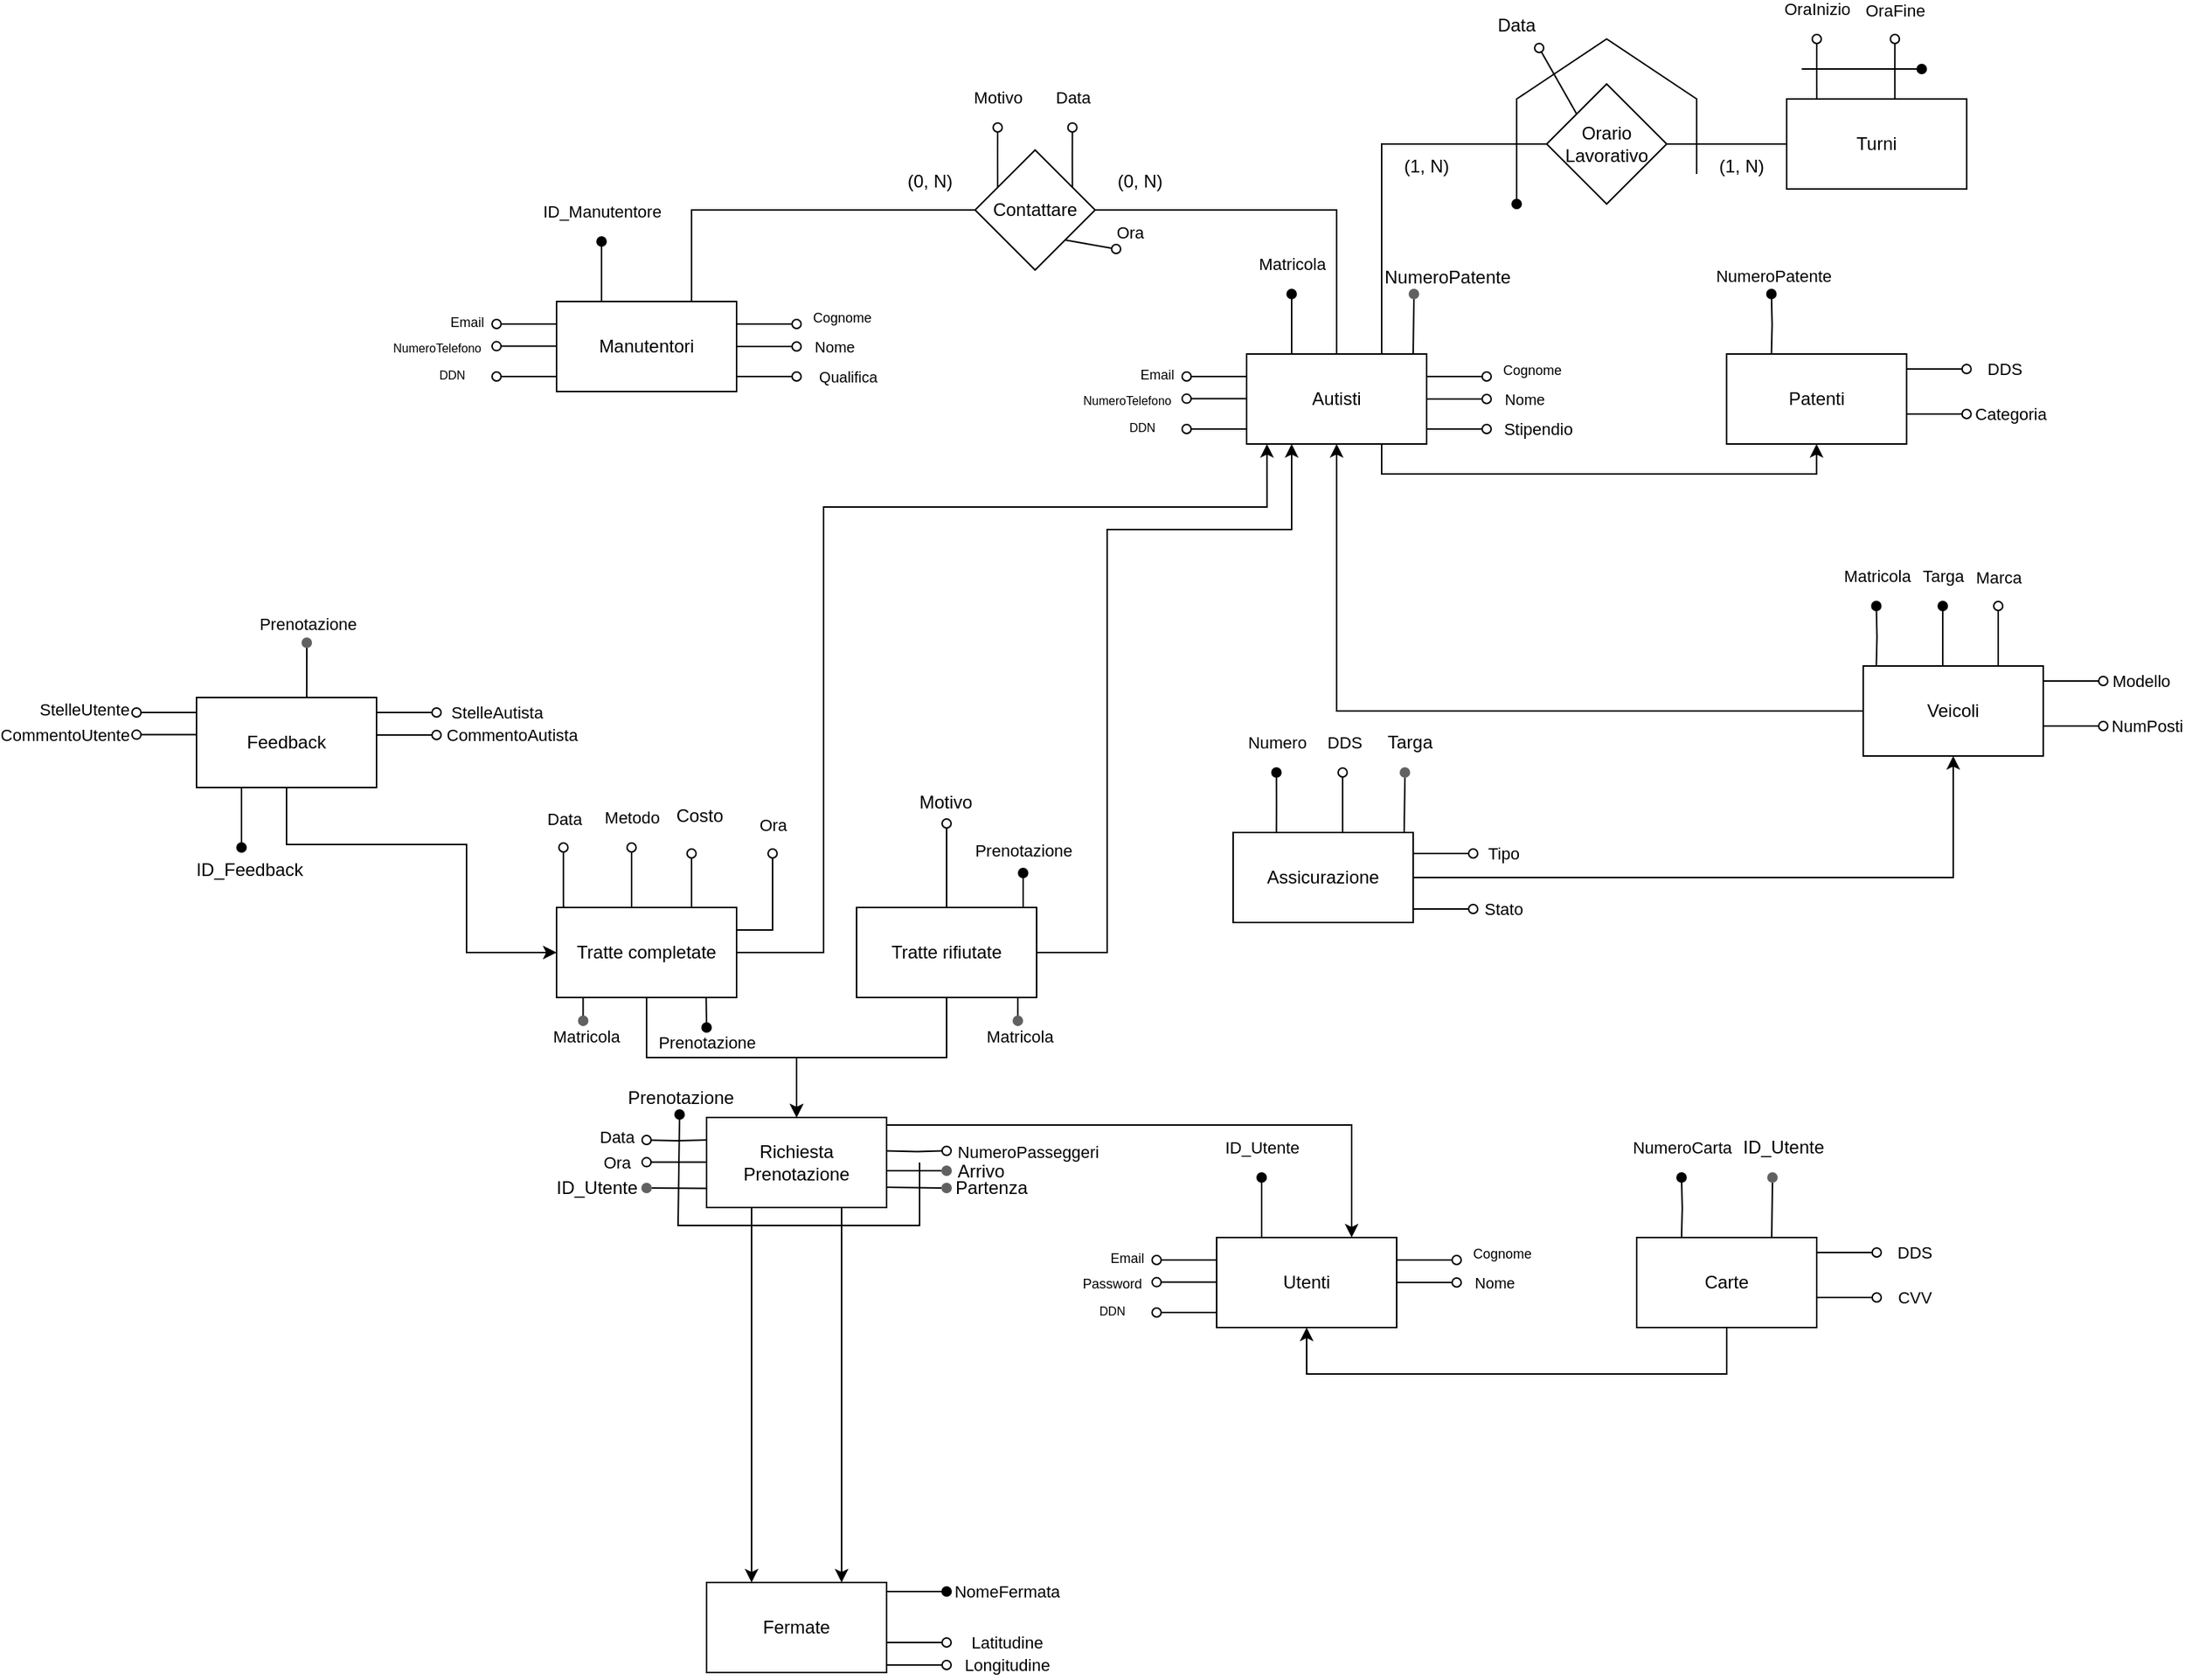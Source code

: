 <mxfile version="23.1.1" type="device">
  <diagram name="Page-1" id="ZcLG-hecj8nXgYzER6EY">
    <mxGraphModel dx="1654" dy="1023" grid="0" gridSize="10" guides="1" tooltips="1" connect="1" arrows="1" fold="1" page="1" pageScale="1" pageWidth="3300" pageHeight="4681" math="0" shadow="0">
      <root>
        <mxCell id="0" />
        <mxCell id="1" parent="0" />
        <mxCell id="KLk43rpKrYmbVR-sx-zM-1" style="edgeStyle=orthogonalEdgeStyle;rounded=0;orthogonalLoop=1;jettySize=auto;html=1;exitX=0.25;exitY=0;exitDx=0;exitDy=0;endArrow=oval;endFill=1;" parent="1" source="KLk43rpKrYmbVR-sx-zM-6" edge="1">
          <mxGeometry relative="1" as="geometry">
            <mxPoint x="1950" y="2960" as="targetPoint" />
          </mxGeometry>
        </mxCell>
        <mxCell id="KLk43rpKrYmbVR-sx-zM-2" value="ID_Utente" style="edgeLabel;html=1;align=center;verticalAlign=middle;resizable=0;points=[];" parent="KLk43rpKrYmbVR-sx-zM-1" vertex="1" connectable="0">
          <mxGeometry x="0.944" relative="1" as="geometry">
            <mxPoint y="-21" as="offset" />
          </mxGeometry>
        </mxCell>
        <mxCell id="KLk43rpKrYmbVR-sx-zM-3" style="edgeStyle=orthogonalEdgeStyle;rounded=0;orthogonalLoop=1;jettySize=auto;html=1;exitX=0;exitY=0.25;exitDx=0;exitDy=0;endArrow=oval;endFill=0;" parent="1" source="KLk43rpKrYmbVR-sx-zM-6" edge="1">
          <mxGeometry relative="1" as="geometry">
            <mxPoint x="1880" y="3015" as="targetPoint" />
          </mxGeometry>
        </mxCell>
        <mxCell id="KLk43rpKrYmbVR-sx-zM-4" value="&lt;div&gt;&lt;font style=&quot;font-size: 9px;&quot;&gt;Email&lt;/font&gt;&lt;/div&gt;" style="edgeLabel;html=1;align=center;verticalAlign=middle;resizable=0;points=[];" parent="KLk43rpKrYmbVR-sx-zM-3" vertex="1" connectable="0">
          <mxGeometry x="1" y="-3" relative="1" as="geometry">
            <mxPoint x="-20" y="1" as="offset" />
          </mxGeometry>
        </mxCell>
        <mxCell id="KLk43rpKrYmbVR-sx-zM-6" value="&lt;div&gt;Utenti&lt;/div&gt;" style="rounded=0;whiteSpace=wrap;html=1;" parent="1" vertex="1">
          <mxGeometry x="1920" y="3000" width="120" height="60" as="geometry" />
        </mxCell>
        <mxCell id="KLk43rpKrYmbVR-sx-zM-7" style="edgeStyle=orthogonalEdgeStyle;rounded=0;orthogonalLoop=1;jettySize=auto;html=1;exitX=0;exitY=0.75;exitDx=0;exitDy=0;endArrow=oval;endFill=0;" parent="1" edge="1">
          <mxGeometry relative="1" as="geometry">
            <mxPoint x="1880" y="3029.8" as="targetPoint" />
            <mxPoint x="1920" y="3029.8" as="sourcePoint" />
            <Array as="points">
              <mxPoint x="1900" y="3030.09" />
              <mxPoint x="1900" y="3030.09" />
            </Array>
          </mxGeometry>
        </mxCell>
        <mxCell id="KLk43rpKrYmbVR-sx-zM-8" value="&lt;div&gt;&lt;font style=&quot;font-size: 9px;&quot;&gt;Password&lt;/font&gt;&lt;/div&gt;" style="edgeLabel;html=1;align=center;verticalAlign=middle;resizable=0;points=[];" parent="KLk43rpKrYmbVR-sx-zM-7" vertex="1" connectable="0">
          <mxGeometry x="1" y="-3" relative="1" as="geometry">
            <mxPoint x="-30" y="3" as="offset" />
          </mxGeometry>
        </mxCell>
        <mxCell id="KLk43rpKrYmbVR-sx-zM-9" style="edgeStyle=orthogonalEdgeStyle;rounded=0;orthogonalLoop=1;jettySize=auto;html=1;exitX=1;exitY=0.25;exitDx=0;exitDy=0;endArrow=oval;endFill=0;" parent="1" source="KLk43rpKrYmbVR-sx-zM-6" edge="1">
          <mxGeometry relative="1" as="geometry">
            <mxPoint x="2080" y="3015" as="targetPoint" />
            <mxPoint x="2090" y="3039.5" as="sourcePoint" />
          </mxGeometry>
        </mxCell>
        <mxCell id="KLk43rpKrYmbVR-sx-zM-10" value="&lt;font style=&quot;font-size: 9px;&quot;&gt;Cognome&lt;/font&gt;" style="edgeLabel;html=1;align=center;verticalAlign=middle;resizable=0;points=[];" parent="KLk43rpKrYmbVR-sx-zM-9" vertex="1" connectable="0">
          <mxGeometry x="0.86" y="1" relative="1" as="geometry">
            <mxPoint x="33" y="-4" as="offset" />
          </mxGeometry>
        </mxCell>
        <mxCell id="KLk43rpKrYmbVR-sx-zM-11" style="edgeStyle=orthogonalEdgeStyle;rounded=0;orthogonalLoop=1;jettySize=auto;html=1;exitX=1;exitY=0.5;exitDx=0;exitDy=0;endArrow=oval;endFill=0;" parent="1" source="KLk43rpKrYmbVR-sx-zM-6" edge="1">
          <mxGeometry relative="1" as="geometry">
            <mxPoint x="2080" y="3030" as="targetPoint" />
            <mxPoint x="2110" y="3100" as="sourcePoint" />
          </mxGeometry>
        </mxCell>
        <mxCell id="KLk43rpKrYmbVR-sx-zM-12" value="&lt;font style=&quot;font-size: 10px;&quot;&gt;Nome&lt;/font&gt;" style="edgeLabel;html=1;align=center;verticalAlign=middle;resizable=0;points=[];" parent="KLk43rpKrYmbVR-sx-zM-11" vertex="1" connectable="0">
          <mxGeometry x="0.86" y="1" relative="1" as="geometry">
            <mxPoint x="28" y="1" as="offset" />
          </mxGeometry>
        </mxCell>
        <mxCell id="KLk43rpKrYmbVR-sx-zM-13" style="edgeStyle=orthogonalEdgeStyle;rounded=0;orthogonalLoop=1;jettySize=auto;html=1;exitX=0;exitY=0.75;exitDx=0;exitDy=0;endArrow=oval;endFill=0;" parent="1" edge="1">
          <mxGeometry relative="1" as="geometry">
            <mxPoint x="1880" y="3050" as="targetPoint" />
            <mxPoint x="1920" y="3050" as="sourcePoint" />
            <Array as="points">
              <mxPoint x="1900" y="3050.29" />
              <mxPoint x="1900" y="3050.29" />
            </Array>
          </mxGeometry>
        </mxCell>
        <mxCell id="KLk43rpKrYmbVR-sx-zM-14" value="&lt;div&gt;&lt;font style=&quot;font-size: 8px;&quot;&gt;DDN&lt;/font&gt;&lt;/div&gt;" style="edgeLabel;html=1;align=center;verticalAlign=middle;resizable=0;points=[];" parent="KLk43rpKrYmbVR-sx-zM-13" vertex="1" connectable="0">
          <mxGeometry x="1" y="-3" relative="1" as="geometry">
            <mxPoint x="-30" y="1" as="offset" />
          </mxGeometry>
        </mxCell>
        <mxCell id="KLk43rpKrYmbVR-sx-zM-15" style="edgeStyle=orthogonalEdgeStyle;rounded=0;orthogonalLoop=1;jettySize=auto;html=1;endArrow=none;endFill=0;entryX=0.5;entryY=1;entryDx=0;entryDy=0;exitX=0.5;exitY=1;exitDx=0;exitDy=0;startArrow=classic;startFill=1;" parent="1" source="KLk43rpKrYmbVR-sx-zM-6" target="KLk43rpKrYmbVR-sx-zM-17" edge="1">
          <mxGeometry relative="1" as="geometry">
            <mxPoint x="2120.09" y="3235" as="targetPoint" />
            <mxPoint x="2150" y="3120" as="sourcePoint" />
            <Array as="points">
              <mxPoint x="1980" y="3091" />
              <mxPoint x="2260" y="3091" />
            </Array>
          </mxGeometry>
        </mxCell>
        <mxCell id="KLk43rpKrYmbVR-sx-zM-17" value="Carte" style="rounded=0;whiteSpace=wrap;html=1;" parent="1" vertex="1">
          <mxGeometry x="2200" y="3000" width="120" height="60" as="geometry" />
        </mxCell>
        <mxCell id="KLk43rpKrYmbVR-sx-zM-20" style="edgeStyle=orthogonalEdgeStyle;rounded=0;orthogonalLoop=1;jettySize=auto;html=1;exitX=1;exitY=0.5;exitDx=0;exitDy=0;endArrow=oval;endFill=0;" parent="1" edge="1">
          <mxGeometry relative="1" as="geometry">
            <mxPoint x="2360" y="3040" as="targetPoint" />
            <mxPoint x="2320" y="3040" as="sourcePoint" />
            <Array as="points">
              <mxPoint x="2341" y="3040" />
              <mxPoint x="2341" y="3040" />
            </Array>
          </mxGeometry>
        </mxCell>
        <mxCell id="KLk43rpKrYmbVR-sx-zM-21" value="CVV" style="edgeLabel;html=1;align=center;verticalAlign=middle;resizable=0;points=[];" parent="KLk43rpKrYmbVR-sx-zM-20" vertex="1" connectable="0">
          <mxGeometry x="0.86" y="1" relative="1" as="geometry">
            <mxPoint x="28" y="1" as="offset" />
          </mxGeometry>
        </mxCell>
        <mxCell id="KLk43rpKrYmbVR-sx-zM-22" style="edgeStyle=orthogonalEdgeStyle;rounded=0;orthogonalLoop=1;jettySize=auto;html=1;exitX=1;exitY=0.5;exitDx=0;exitDy=0;endArrow=oval;endFill=0;" parent="1" edge="1">
          <mxGeometry relative="1" as="geometry">
            <mxPoint x="2360" y="3010" as="targetPoint" />
            <mxPoint x="2320" y="3010" as="sourcePoint" />
            <Array as="points">
              <mxPoint x="2341" y="3010" />
              <mxPoint x="2341" y="3010" />
            </Array>
          </mxGeometry>
        </mxCell>
        <mxCell id="KLk43rpKrYmbVR-sx-zM-23" value="DDS" style="edgeLabel;html=1;align=center;verticalAlign=middle;resizable=0;points=[];" parent="KLk43rpKrYmbVR-sx-zM-22" vertex="1" connectable="0">
          <mxGeometry x="0.86" y="1" relative="1" as="geometry">
            <mxPoint x="28" y="1" as="offset" />
          </mxGeometry>
        </mxCell>
        <mxCell id="KLk43rpKrYmbVR-sx-zM-24" style="edgeStyle=orthogonalEdgeStyle;rounded=0;orthogonalLoop=1;jettySize=auto;html=1;exitX=0.25;exitY=0;exitDx=0;exitDy=0;endArrow=oval;endFill=1;" parent="1" edge="1">
          <mxGeometry relative="1" as="geometry">
            <mxPoint x="2229.91" y="2960" as="targetPoint" />
            <mxPoint x="2229.91" y="3000" as="sourcePoint" />
          </mxGeometry>
        </mxCell>
        <mxCell id="KLk43rpKrYmbVR-sx-zM-25" value="NumeroCarta" style="edgeLabel;html=1;align=center;verticalAlign=middle;resizable=0;points=[];" parent="KLk43rpKrYmbVR-sx-zM-24" vertex="1" connectable="0">
          <mxGeometry x="0.944" relative="1" as="geometry">
            <mxPoint y="-21" as="offset" />
          </mxGeometry>
        </mxCell>
        <mxCell id="TCIAN12orUWEpdazGoAV-20" style="edgeStyle=orthogonalEdgeStyle;rounded=0;orthogonalLoop=1;jettySize=auto;html=1;entryX=0.25;entryY=0;entryDx=0;entryDy=0;" edge="1" parent="1" source="KLk43rpKrYmbVR-sx-zM-30" target="KLk43rpKrYmbVR-sx-zM-35">
          <mxGeometry relative="1" as="geometry">
            <Array as="points">
              <mxPoint x="1610" y="3045" />
              <mxPoint x="1610" y="3045" />
            </Array>
          </mxGeometry>
        </mxCell>
        <mxCell id="TCIAN12orUWEpdazGoAV-21" style="edgeStyle=orthogonalEdgeStyle;rounded=0;orthogonalLoop=1;jettySize=auto;html=1;entryX=0.75;entryY=0;entryDx=0;entryDy=0;" edge="1" parent="1" source="KLk43rpKrYmbVR-sx-zM-30" target="KLk43rpKrYmbVR-sx-zM-35">
          <mxGeometry relative="1" as="geometry">
            <Array as="points">
              <mxPoint x="1670" y="3041" />
              <mxPoint x="1670" y="3041" />
            </Array>
          </mxGeometry>
        </mxCell>
        <mxCell id="TCIAN12orUWEpdazGoAV-24" style="edgeStyle=orthogonalEdgeStyle;rounded=0;orthogonalLoop=1;jettySize=auto;html=1;entryX=0.75;entryY=0;entryDx=0;entryDy=0;" edge="1" parent="1" source="KLk43rpKrYmbVR-sx-zM-30" target="KLk43rpKrYmbVR-sx-zM-6">
          <mxGeometry relative="1" as="geometry">
            <Array as="points">
              <mxPoint x="2010" y="2925" />
            </Array>
          </mxGeometry>
        </mxCell>
        <mxCell id="KLk43rpKrYmbVR-sx-zM-30" value="&lt;div&gt;Richiesta&lt;/div&gt;&lt;div&gt;Prenotazione&lt;br&gt;&lt;/div&gt;" style="rounded=0;whiteSpace=wrap;html=1;" parent="1" vertex="1">
          <mxGeometry x="1580" y="2920" width="120" height="60" as="geometry" />
        </mxCell>
        <mxCell id="KLk43rpKrYmbVR-sx-zM-35" value="&lt;div&gt;Fermate&lt;/div&gt;" style="rounded=0;whiteSpace=wrap;html=1;" parent="1" vertex="1">
          <mxGeometry x="1580" y="3230" width="120" height="60" as="geometry" />
        </mxCell>
        <mxCell id="KLk43rpKrYmbVR-sx-zM-36" style="edgeStyle=orthogonalEdgeStyle;rounded=0;orthogonalLoop=1;jettySize=auto;html=1;exitX=0.5;exitY=1;exitDx=0;exitDy=0;entryX=0.5;entryY=0;entryDx=0;entryDy=0;" parent="1" source="KLk43rpKrYmbVR-sx-zM-37" target="KLk43rpKrYmbVR-sx-zM-30" edge="1">
          <mxGeometry relative="1" as="geometry" />
        </mxCell>
        <mxCell id="KLk43rpKrYmbVR-sx-zM-37" value="Tratte completate" style="rounded=0;whiteSpace=wrap;html=1;" parent="1" vertex="1">
          <mxGeometry x="1480" y="2780" width="120" height="60" as="geometry" />
        </mxCell>
        <mxCell id="KLk43rpKrYmbVR-sx-zM-38" style="edgeStyle=orthogonalEdgeStyle;rounded=0;orthogonalLoop=1;jettySize=auto;html=1;entryX=0.5;entryY=0;entryDx=0;entryDy=0;" parent="1" source="KLk43rpKrYmbVR-sx-zM-39" target="KLk43rpKrYmbVR-sx-zM-30" edge="1">
          <mxGeometry relative="1" as="geometry" />
        </mxCell>
        <mxCell id="TCIAN12orUWEpdazGoAV-13" style="edgeStyle=orthogonalEdgeStyle;rounded=0;orthogonalLoop=1;jettySize=auto;html=1;entryX=0.25;entryY=1;entryDx=0;entryDy=0;" edge="1" parent="1" source="KLk43rpKrYmbVR-sx-zM-39" target="KLk43rpKrYmbVR-sx-zM-93">
          <mxGeometry relative="1" as="geometry">
            <Array as="points">
              <mxPoint x="1847" y="2810" />
              <mxPoint x="1847" y="2528" />
              <mxPoint x="1970" y="2528" />
            </Array>
          </mxGeometry>
        </mxCell>
        <mxCell id="KLk43rpKrYmbVR-sx-zM-39" value="&lt;div&gt;Tratte rifiutate&lt;/div&gt;" style="rounded=0;whiteSpace=wrap;html=1;" parent="1" vertex="1">
          <mxGeometry x="1680" y="2780" width="120" height="60" as="geometry" />
        </mxCell>
        <mxCell id="KLk43rpKrYmbVR-sx-zM-43" style="edgeStyle=orthogonalEdgeStyle;rounded=0;orthogonalLoop=1;jettySize=auto;html=1;exitX=1;exitY=0.5;exitDx=0;exitDy=0;endArrow=oval;endFill=1;" parent="1" edge="1">
          <mxGeometry relative="1" as="geometry">
            <mxPoint x="1740" y="3236" as="targetPoint" />
            <mxPoint x="1700" y="3236" as="sourcePoint" />
            <Array as="points">
              <mxPoint x="1721" y="3236" />
              <mxPoint x="1721" y="3236" />
            </Array>
          </mxGeometry>
        </mxCell>
        <mxCell id="KLk43rpKrYmbVR-sx-zM-44" value="&lt;div&gt;NomeFermata&lt;/div&gt;" style="edgeLabel;html=1;align=center;verticalAlign=middle;resizable=0;points=[];" parent="KLk43rpKrYmbVR-sx-zM-43" vertex="1" connectable="0">
          <mxGeometry x="0.86" y="1" relative="1" as="geometry">
            <mxPoint x="43" y="1" as="offset" />
          </mxGeometry>
        </mxCell>
        <mxCell id="KLk43rpKrYmbVR-sx-zM-50" value="" style="endArrow=none;html=1;rounded=0;curved=1;entryX=0.75;entryY=0;entryDx=0;entryDy=0;startArrow=oval;startFill=0;" parent="1" target="KLk43rpKrYmbVR-sx-zM-37" edge="1">
          <mxGeometry width="50" height="50" relative="1" as="geometry">
            <mxPoint x="1570" y="2744" as="sourcePoint" />
            <mxPoint x="1630" y="2780" as="targetPoint" />
          </mxGeometry>
        </mxCell>
        <mxCell id="KLk43rpKrYmbVR-sx-zM-51" value="Costo" style="text;html=1;align=center;verticalAlign=middle;resizable=0;points=[];autosize=1;strokeColor=none;fillColor=none;" parent="1" vertex="1">
          <mxGeometry x="1550" y="2704" width="50" height="30" as="geometry" />
        </mxCell>
        <mxCell id="TCIAN12orUWEpdazGoAV-38" style="edgeStyle=orthogonalEdgeStyle;rounded=0;orthogonalLoop=1;jettySize=auto;html=1;entryX=0;entryY=0.5;entryDx=0;entryDy=0;" edge="1" parent="1" source="KLk43rpKrYmbVR-sx-zM-54" target="KLk43rpKrYmbVR-sx-zM-37">
          <mxGeometry relative="1" as="geometry">
            <Array as="points">
              <mxPoint x="1300" y="2738" />
              <mxPoint x="1420" y="2738" />
              <mxPoint x="1420" y="2810" />
            </Array>
          </mxGeometry>
        </mxCell>
        <mxCell id="KLk43rpKrYmbVR-sx-zM-54" value="&lt;div&gt;Feedback&lt;/div&gt;" style="rounded=0;whiteSpace=wrap;html=1;" parent="1" vertex="1">
          <mxGeometry x="1240" y="2640" width="120" height="60" as="geometry" />
        </mxCell>
        <mxCell id="KLk43rpKrYmbVR-sx-zM-58" value="" style="endArrow=oval;html=1;rounded=0;curved=1;exitX=0.25;exitY=1;exitDx=0;exitDy=0;endFill=1;" parent="1" source="KLk43rpKrYmbVR-sx-zM-54" edge="1">
          <mxGeometry width="50" height="50" relative="1" as="geometry">
            <mxPoint x="1360" y="2860" as="sourcePoint" />
            <mxPoint x="1270" y="2740" as="targetPoint" />
          </mxGeometry>
        </mxCell>
        <mxCell id="KLk43rpKrYmbVR-sx-zM-59" value="&lt;div&gt;ID_Feedback&lt;/div&gt;" style="text;html=1;align=center;verticalAlign=middle;resizable=0;points=[];autosize=1;strokeColor=none;fillColor=none;" parent="1" vertex="1">
          <mxGeometry x="1230" y="2740" width="90" height="30" as="geometry" />
        </mxCell>
        <mxCell id="KLk43rpKrYmbVR-sx-zM-60" style="edgeStyle=orthogonalEdgeStyle;rounded=0;orthogonalLoop=1;jettySize=auto;html=1;exitX=1;exitY=0.25;exitDx=0;exitDy=0;endArrow=oval;endFill=0;" parent="1" edge="1">
          <mxGeometry relative="1" as="geometry">
            <mxPoint x="1400" y="2650" as="targetPoint" />
            <mxPoint x="1360" y="2650" as="sourcePoint" />
            <Array as="points">
              <mxPoint x="1380" y="2650" />
              <mxPoint x="1380" y="2650" />
            </Array>
          </mxGeometry>
        </mxCell>
        <mxCell id="KLk43rpKrYmbVR-sx-zM-61" value="StelleAutista" style="edgeLabel;html=1;align=center;verticalAlign=middle;resizable=0;points=[];" parent="KLk43rpKrYmbVR-sx-zM-60" vertex="1" connectable="0">
          <mxGeometry x="0.86" y="1" relative="1" as="geometry">
            <mxPoint x="43" y="1" as="offset" />
          </mxGeometry>
        </mxCell>
        <mxCell id="KLk43rpKrYmbVR-sx-zM-62" style="edgeStyle=orthogonalEdgeStyle;rounded=0;orthogonalLoop=1;jettySize=auto;html=1;exitX=1;exitY=0.5;exitDx=0;exitDy=0;endArrow=oval;endFill=0;" parent="1" edge="1">
          <mxGeometry relative="1" as="geometry">
            <mxPoint x="1400" y="2665" as="targetPoint" />
            <mxPoint x="1360" y="2665" as="sourcePoint" />
            <Array as="points">
              <mxPoint x="1380" y="2665" />
              <mxPoint x="1380" y="2665" />
            </Array>
          </mxGeometry>
        </mxCell>
        <mxCell id="KLk43rpKrYmbVR-sx-zM-63" value="CommentoAutista" style="edgeLabel;html=1;align=center;verticalAlign=middle;resizable=0;points=[];" parent="KLk43rpKrYmbVR-sx-zM-62" vertex="1" connectable="0">
          <mxGeometry x="0.86" y="1" relative="1" as="geometry">
            <mxPoint x="53" y="1" as="offset" />
          </mxGeometry>
        </mxCell>
        <mxCell id="KLk43rpKrYmbVR-sx-zM-64" style="edgeStyle=orthogonalEdgeStyle;rounded=0;orthogonalLoop=1;jettySize=auto;html=1;exitX=0;exitY=0.25;exitDx=0;exitDy=0;endArrow=oval;endFill=0;" parent="1" edge="1">
          <mxGeometry relative="1" as="geometry">
            <mxPoint x="1200" y="2650" as="targetPoint" />
            <mxPoint x="1240" y="2650" as="sourcePoint" />
            <Array as="points">
              <mxPoint x="1220" y="2650" />
              <mxPoint x="1220" y="2650" />
            </Array>
          </mxGeometry>
        </mxCell>
        <mxCell id="KLk43rpKrYmbVR-sx-zM-65" value="StelleUtente" style="edgeLabel;html=1;align=center;verticalAlign=middle;resizable=0;points=[];" parent="KLk43rpKrYmbVR-sx-zM-64" vertex="1" connectable="0">
          <mxGeometry x="1" y="-3" relative="1" as="geometry">
            <mxPoint x="-35" y="1" as="offset" />
          </mxGeometry>
        </mxCell>
        <mxCell id="KLk43rpKrYmbVR-sx-zM-66" style="edgeStyle=orthogonalEdgeStyle;rounded=0;orthogonalLoop=1;jettySize=auto;html=1;exitX=0;exitY=0.75;exitDx=0;exitDy=0;endArrow=oval;endFill=0;" parent="1" edge="1">
          <mxGeometry relative="1" as="geometry">
            <mxPoint x="1200" y="2664.8" as="targetPoint" />
            <mxPoint x="1240" y="2664.8" as="sourcePoint" />
            <Array as="points">
              <mxPoint x="1220" y="2665.09" />
              <mxPoint x="1220" y="2665.09" />
            </Array>
          </mxGeometry>
        </mxCell>
        <mxCell id="KLk43rpKrYmbVR-sx-zM-67" value="CommentoUtente" style="edgeLabel;html=1;align=center;verticalAlign=middle;resizable=0;points=[];" parent="KLk43rpKrYmbVR-sx-zM-66" vertex="1" connectable="0">
          <mxGeometry x="1" y="-3" relative="1" as="geometry">
            <mxPoint x="-48" y="3" as="offset" />
          </mxGeometry>
        </mxCell>
        <mxCell id="KLk43rpKrYmbVR-sx-zM-68" style="edgeStyle=orthogonalEdgeStyle;rounded=0;orthogonalLoop=1;jettySize=auto;html=1;exitX=1;exitY=0.5;exitDx=0;exitDy=0;endArrow=oval;endFill=0;" parent="1" edge="1">
          <mxGeometry relative="1" as="geometry">
            <mxPoint x="1740" y="3270" as="targetPoint" />
            <mxPoint x="1700" y="3270" as="sourcePoint" />
            <Array as="points">
              <mxPoint x="1721" y="3270" />
              <mxPoint x="1721" y="3270" />
            </Array>
          </mxGeometry>
        </mxCell>
        <mxCell id="KLk43rpKrYmbVR-sx-zM-69" value="Latitudine" style="edgeLabel;html=1;align=center;verticalAlign=middle;resizable=0;points=[];" parent="KLk43rpKrYmbVR-sx-zM-68" vertex="1" connectable="0">
          <mxGeometry x="0.86" y="1" relative="1" as="geometry">
            <mxPoint x="43" y="1" as="offset" />
          </mxGeometry>
        </mxCell>
        <mxCell id="KLk43rpKrYmbVR-sx-zM-70" style="edgeStyle=orthogonalEdgeStyle;rounded=0;orthogonalLoop=1;jettySize=auto;html=1;exitX=1;exitY=0.5;exitDx=0;exitDy=0;endArrow=oval;endFill=0;" parent="1" edge="1">
          <mxGeometry relative="1" as="geometry">
            <mxPoint x="1740" y="3285" as="targetPoint" />
            <mxPoint x="1700" y="3285" as="sourcePoint" />
            <Array as="points">
              <mxPoint x="1721" y="3285" />
              <mxPoint x="1721" y="3285" />
            </Array>
          </mxGeometry>
        </mxCell>
        <mxCell id="KLk43rpKrYmbVR-sx-zM-71" value="Longitudine" style="edgeLabel;html=1;align=center;verticalAlign=middle;resizable=0;points=[];" parent="KLk43rpKrYmbVR-sx-zM-70" vertex="1" connectable="0">
          <mxGeometry x="0.86" y="1" relative="1" as="geometry">
            <mxPoint x="43" y="1" as="offset" />
          </mxGeometry>
        </mxCell>
        <mxCell id="KLk43rpKrYmbVR-sx-zM-73" value="" style="endArrow=none;html=1;rounded=0;curved=1;entryX=0.5;entryY=0;entryDx=0;entryDy=0;startArrow=oval;startFill=0;" parent="1" target="KLk43rpKrYmbVR-sx-zM-39" edge="1">
          <mxGeometry width="50" height="50" relative="1" as="geometry">
            <mxPoint x="1740" y="2724" as="sourcePoint" />
            <mxPoint x="1710" y="2780" as="targetPoint" />
          </mxGeometry>
        </mxCell>
        <mxCell id="KLk43rpKrYmbVR-sx-zM-74" value="Motivo" style="text;html=1;align=center;verticalAlign=middle;resizable=0;points=[];autosize=1;strokeColor=none;fillColor=none;" parent="1" vertex="1">
          <mxGeometry x="1709" y="2695" width="60" height="30" as="geometry" />
        </mxCell>
        <mxCell id="KLk43rpKrYmbVR-sx-zM-87" style="edgeStyle=orthogonalEdgeStyle;rounded=0;orthogonalLoop=1;jettySize=auto;html=1;exitX=0.25;exitY=0;exitDx=0;exitDy=0;endArrow=oval;endFill=1;" parent="1" source="KLk43rpKrYmbVR-sx-zM-93" edge="1">
          <mxGeometry relative="1" as="geometry">
            <mxPoint x="1970" y="2371" as="targetPoint" />
          </mxGeometry>
        </mxCell>
        <mxCell id="KLk43rpKrYmbVR-sx-zM-88" value="Matricola" style="edgeLabel;html=1;align=center;verticalAlign=middle;resizable=0;points=[];" parent="KLk43rpKrYmbVR-sx-zM-87" vertex="1" connectable="0">
          <mxGeometry x="0.944" relative="1" as="geometry">
            <mxPoint y="-21" as="offset" />
          </mxGeometry>
        </mxCell>
        <mxCell id="KLk43rpKrYmbVR-sx-zM-89" style="edgeStyle=orthogonalEdgeStyle;rounded=0;orthogonalLoop=1;jettySize=auto;html=1;exitX=0;exitY=0.25;exitDx=0;exitDy=0;endArrow=oval;endFill=0;" parent="1" source="KLk43rpKrYmbVR-sx-zM-93" edge="1">
          <mxGeometry relative="1" as="geometry">
            <mxPoint x="1900" y="2426" as="targetPoint" />
          </mxGeometry>
        </mxCell>
        <mxCell id="KLk43rpKrYmbVR-sx-zM-90" value="&lt;div&gt;&lt;font style=&quot;font-size: 9px;&quot;&gt;Email&lt;/font&gt;&lt;/div&gt;" style="edgeLabel;html=1;align=center;verticalAlign=middle;resizable=0;points=[];" parent="KLk43rpKrYmbVR-sx-zM-89" vertex="1" connectable="0">
          <mxGeometry x="1" y="-3" relative="1" as="geometry">
            <mxPoint x="-20" y="1" as="offset" />
          </mxGeometry>
        </mxCell>
        <mxCell id="KLk43rpKrYmbVR-sx-zM-92" style="rounded=0;orthogonalLoop=1;jettySize=auto;html=1;exitX=0.75;exitY=0;exitDx=0;exitDy=0;endArrow=none;endFill=0;" parent="1" source="KLk43rpKrYmbVR-sx-zM-93" target="KLk43rpKrYmbVR-sx-zM-127" edge="1">
          <mxGeometry relative="1" as="geometry">
            <mxPoint x="2100" y="2271" as="targetPoint" />
            <Array as="points">
              <mxPoint x="2030" y="2271" />
            </Array>
          </mxGeometry>
        </mxCell>
        <mxCell id="Ig2icwQq3pTD0Gq-wGCd-86" style="edgeStyle=orthogonalEdgeStyle;rounded=0;orthogonalLoop=1;jettySize=auto;html=1;entryX=1;entryY=0.5;entryDx=0;entryDy=0;endArrow=none;endFill=0;" parent="1" source="KLk43rpKrYmbVR-sx-zM-93" target="Ig2icwQq3pTD0Gq-wGCd-18" edge="1">
          <mxGeometry relative="1" as="geometry">
            <Array as="points">
              <mxPoint x="2000" y="2315" />
            </Array>
          </mxGeometry>
        </mxCell>
        <mxCell id="KLk43rpKrYmbVR-sx-zM-93" value="Autisti" style="rounded=0;whiteSpace=wrap;html=1;" parent="1" vertex="1">
          <mxGeometry x="1940" y="2411" width="120" height="60" as="geometry" />
        </mxCell>
        <mxCell id="KLk43rpKrYmbVR-sx-zM-94" style="edgeStyle=orthogonalEdgeStyle;rounded=0;orthogonalLoop=1;jettySize=auto;html=1;exitX=0;exitY=0.75;exitDx=0;exitDy=0;endArrow=oval;endFill=0;" parent="1" edge="1">
          <mxGeometry relative="1" as="geometry">
            <mxPoint x="1900" y="2440.8" as="targetPoint" />
            <mxPoint x="1940" y="2440.8" as="sourcePoint" />
            <Array as="points">
              <mxPoint x="1920" y="2441.09" />
              <mxPoint x="1920" y="2441.09" />
            </Array>
          </mxGeometry>
        </mxCell>
        <mxCell id="KLk43rpKrYmbVR-sx-zM-95" value="&lt;font style=&quot;font-size: 8px;&quot;&gt;NumeroTelefono&lt;/font&gt;" style="edgeLabel;html=1;align=center;verticalAlign=middle;resizable=0;points=[];" parent="KLk43rpKrYmbVR-sx-zM-94" vertex="1" connectable="0">
          <mxGeometry x="1" y="-3" relative="1" as="geometry">
            <mxPoint x="-40" y="3" as="offset" />
          </mxGeometry>
        </mxCell>
        <mxCell id="KLk43rpKrYmbVR-sx-zM-96" style="edgeStyle=orthogonalEdgeStyle;rounded=0;orthogonalLoop=1;jettySize=auto;html=1;exitX=1;exitY=0.25;exitDx=0;exitDy=0;endArrow=oval;endFill=0;" parent="1" source="KLk43rpKrYmbVR-sx-zM-93" edge="1">
          <mxGeometry relative="1" as="geometry">
            <mxPoint x="2100" y="2426" as="targetPoint" />
            <mxPoint x="2110" y="2450.5" as="sourcePoint" />
          </mxGeometry>
        </mxCell>
        <mxCell id="KLk43rpKrYmbVR-sx-zM-97" value="&lt;font style=&quot;font-size: 9px;&quot;&gt;Cognome&lt;/font&gt;" style="edgeLabel;html=1;align=center;verticalAlign=middle;resizable=0;points=[];" parent="KLk43rpKrYmbVR-sx-zM-96" vertex="1" connectable="0">
          <mxGeometry x="0.86" y="1" relative="1" as="geometry">
            <mxPoint x="33" y="-4" as="offset" />
          </mxGeometry>
        </mxCell>
        <mxCell id="KLk43rpKrYmbVR-sx-zM-98" style="edgeStyle=orthogonalEdgeStyle;rounded=0;orthogonalLoop=1;jettySize=auto;html=1;exitX=1;exitY=0.5;exitDx=0;exitDy=0;endArrow=oval;endFill=0;" parent="1" source="KLk43rpKrYmbVR-sx-zM-93" edge="1">
          <mxGeometry relative="1" as="geometry">
            <mxPoint x="2100" y="2441" as="targetPoint" />
            <mxPoint x="2130" y="2511" as="sourcePoint" />
          </mxGeometry>
        </mxCell>
        <mxCell id="KLk43rpKrYmbVR-sx-zM-99" value="&lt;font style=&quot;font-size: 10px;&quot;&gt;Nome&lt;/font&gt;" style="edgeLabel;html=1;align=center;verticalAlign=middle;resizable=0;points=[];" parent="KLk43rpKrYmbVR-sx-zM-98" vertex="1" connectable="0">
          <mxGeometry x="0.86" y="1" relative="1" as="geometry">
            <mxPoint x="28" y="1" as="offset" />
          </mxGeometry>
        </mxCell>
        <mxCell id="KLk43rpKrYmbVR-sx-zM-100" style="edgeStyle=orthogonalEdgeStyle;rounded=0;orthogonalLoop=1;jettySize=auto;html=1;exitX=0;exitY=0.75;exitDx=0;exitDy=0;endArrow=oval;endFill=0;" parent="1" edge="1">
          <mxGeometry relative="1" as="geometry">
            <mxPoint x="1900" y="2461" as="targetPoint" />
            <mxPoint x="1940" y="2461" as="sourcePoint" />
            <Array as="points">
              <mxPoint x="1920" y="2461.29" />
              <mxPoint x="1920" y="2461.29" />
            </Array>
          </mxGeometry>
        </mxCell>
        <mxCell id="KLk43rpKrYmbVR-sx-zM-101" value="&lt;div&gt;&lt;font style=&quot;font-size: 8px;&quot;&gt;DDN&lt;/font&gt;&lt;/div&gt;" style="edgeLabel;html=1;align=center;verticalAlign=middle;resizable=0;points=[];" parent="KLk43rpKrYmbVR-sx-zM-100" vertex="1" connectable="0">
          <mxGeometry x="1" y="-3" relative="1" as="geometry">
            <mxPoint x="-30" y="1" as="offset" />
          </mxGeometry>
        </mxCell>
        <mxCell id="KLk43rpKrYmbVR-sx-zM-102" style="edgeStyle=orthogonalEdgeStyle;rounded=0;orthogonalLoop=1;jettySize=auto;html=1;exitX=0;exitY=0.75;exitDx=0;exitDy=0;endArrow=none;endFill=0;startArrow=oval;startFill=0;" parent="1" edge="1">
          <mxGeometry relative="1" as="geometry">
            <mxPoint x="2060" y="2461" as="targetPoint" />
            <mxPoint x="2100" y="2461" as="sourcePoint" />
            <Array as="points">
              <mxPoint x="2080" y="2461.29" />
              <mxPoint x="2080" y="2461.29" />
            </Array>
          </mxGeometry>
        </mxCell>
        <mxCell id="KLk43rpKrYmbVR-sx-zM-103" value="Stipendio" style="edgeLabel;html=1;align=center;verticalAlign=middle;resizable=0;points=[];" parent="KLk43rpKrYmbVR-sx-zM-102" vertex="1" connectable="0">
          <mxGeometry x="1" y="-3" relative="1" as="geometry">
            <mxPoint x="74" y="3" as="offset" />
          </mxGeometry>
        </mxCell>
        <mxCell id="TCIAN12orUWEpdazGoAV-7" style="edgeStyle=orthogonalEdgeStyle;rounded=0;orthogonalLoop=1;jettySize=auto;html=1;entryX=0.75;entryY=1;entryDx=0;entryDy=0;endArrow=none;endFill=0;startArrow=classic;startFill=1;" edge="1" parent="1" source="KLk43rpKrYmbVR-sx-zM-107" target="KLk43rpKrYmbVR-sx-zM-93">
          <mxGeometry relative="1" as="geometry">
            <Array as="points">
              <mxPoint x="2320" y="2491" />
              <mxPoint x="2030" y="2491" />
            </Array>
          </mxGeometry>
        </mxCell>
        <mxCell id="KLk43rpKrYmbVR-sx-zM-107" value="Patenti" style="rounded=0;whiteSpace=wrap;html=1;" parent="1" vertex="1">
          <mxGeometry x="2259.91" y="2411" width="120" height="60" as="geometry" />
        </mxCell>
        <mxCell id="KLk43rpKrYmbVR-sx-zM-109" style="edgeStyle=orthogonalEdgeStyle;rounded=0;orthogonalLoop=1;jettySize=auto;html=1;exitX=1;exitY=0.5;exitDx=0;exitDy=0;endArrow=oval;endFill=0;" parent="1" edge="1">
          <mxGeometry relative="1" as="geometry">
            <mxPoint x="2419.91" y="2451" as="targetPoint" />
            <mxPoint x="2379.91" y="2451" as="sourcePoint" />
            <Array as="points">
              <mxPoint x="2400.91" y="2451" />
              <mxPoint x="2400.91" y="2451" />
            </Array>
          </mxGeometry>
        </mxCell>
        <mxCell id="KLk43rpKrYmbVR-sx-zM-110" value="Categoria" style="edgeLabel;html=1;align=center;verticalAlign=middle;resizable=0;points=[];" parent="KLk43rpKrYmbVR-sx-zM-109" vertex="1" connectable="0">
          <mxGeometry x="0.86" y="1" relative="1" as="geometry">
            <mxPoint x="32" y="1" as="offset" />
          </mxGeometry>
        </mxCell>
        <mxCell id="KLk43rpKrYmbVR-sx-zM-111" style="edgeStyle=orthogonalEdgeStyle;rounded=0;orthogonalLoop=1;jettySize=auto;html=1;exitX=1;exitY=0.5;exitDx=0;exitDy=0;endArrow=oval;endFill=0;" parent="1" edge="1">
          <mxGeometry relative="1" as="geometry">
            <mxPoint x="2419.91" y="2421" as="targetPoint" />
            <mxPoint x="2379.91" y="2421" as="sourcePoint" />
            <Array as="points">
              <mxPoint x="2400.91" y="2421" />
              <mxPoint x="2400.91" y="2421" />
            </Array>
          </mxGeometry>
        </mxCell>
        <mxCell id="KLk43rpKrYmbVR-sx-zM-112" value="DDS" style="edgeLabel;html=1;align=center;verticalAlign=middle;resizable=0;points=[];" parent="KLk43rpKrYmbVR-sx-zM-111" vertex="1" connectable="0">
          <mxGeometry x="0.86" y="1" relative="1" as="geometry">
            <mxPoint x="28" y="1" as="offset" />
          </mxGeometry>
        </mxCell>
        <mxCell id="KLk43rpKrYmbVR-sx-zM-113" style="edgeStyle=orthogonalEdgeStyle;rounded=0;orthogonalLoop=1;jettySize=auto;html=1;exitX=0.25;exitY=0;exitDx=0;exitDy=0;endArrow=oval;endFill=1;" parent="1" edge="1">
          <mxGeometry relative="1" as="geometry">
            <mxPoint x="2289.82" y="2371" as="targetPoint" />
            <mxPoint x="2289.82" y="2411" as="sourcePoint" />
          </mxGeometry>
        </mxCell>
        <mxCell id="KLk43rpKrYmbVR-sx-zM-114" value="NumeroPatente" style="edgeLabel;html=1;align=center;verticalAlign=middle;resizable=0;points=[];" parent="KLk43rpKrYmbVR-sx-zM-113" vertex="1" connectable="0">
          <mxGeometry x="0.944" relative="1" as="geometry">
            <mxPoint x="1" y="-13" as="offset" />
          </mxGeometry>
        </mxCell>
        <mxCell id="TCIAN12orUWEpdazGoAV-12" style="edgeStyle=orthogonalEdgeStyle;rounded=0;orthogonalLoop=1;jettySize=auto;html=1;entryX=0.5;entryY=1;entryDx=0;entryDy=0;" edge="1" parent="1" source="KLk43rpKrYmbVR-sx-zM-117" target="KLk43rpKrYmbVR-sx-zM-93">
          <mxGeometry relative="1" as="geometry" />
        </mxCell>
        <mxCell id="KLk43rpKrYmbVR-sx-zM-117" value="Veicoli" style="rounded=0;whiteSpace=wrap;html=1;" parent="1" vertex="1">
          <mxGeometry x="2351" y="2619" width="120" height="60" as="geometry" />
        </mxCell>
        <mxCell id="KLk43rpKrYmbVR-sx-zM-118" style="edgeStyle=orthogonalEdgeStyle;rounded=0;orthogonalLoop=1;jettySize=auto;html=1;exitX=1;exitY=0.5;exitDx=0;exitDy=0;endArrow=oval;endFill=0;" parent="1" edge="1">
          <mxGeometry relative="1" as="geometry">
            <mxPoint x="2511" y="2659" as="targetPoint" />
            <mxPoint x="2471" y="2659" as="sourcePoint" />
            <Array as="points">
              <mxPoint x="2492" y="2659" />
              <mxPoint x="2492" y="2659" />
            </Array>
          </mxGeometry>
        </mxCell>
        <mxCell id="KLk43rpKrYmbVR-sx-zM-119" value="NumPosti" style="edgeLabel;html=1;align=center;verticalAlign=middle;resizable=0;points=[];" parent="KLk43rpKrYmbVR-sx-zM-118" vertex="1" connectable="0">
          <mxGeometry x="0.86" y="1" relative="1" as="geometry">
            <mxPoint x="32" y="1" as="offset" />
          </mxGeometry>
        </mxCell>
        <mxCell id="KLk43rpKrYmbVR-sx-zM-120" style="edgeStyle=orthogonalEdgeStyle;rounded=0;orthogonalLoop=1;jettySize=auto;html=1;exitX=1;exitY=0.5;exitDx=0;exitDy=0;endArrow=oval;endFill=0;" parent="1" edge="1">
          <mxGeometry relative="1" as="geometry">
            <mxPoint x="2511" y="2629" as="targetPoint" />
            <mxPoint x="2471" y="2629" as="sourcePoint" />
            <Array as="points">
              <mxPoint x="2492" y="2629" />
              <mxPoint x="2492" y="2629" />
            </Array>
          </mxGeometry>
        </mxCell>
        <mxCell id="KLk43rpKrYmbVR-sx-zM-121" value="Modello" style="edgeLabel;html=1;align=center;verticalAlign=middle;resizable=0;points=[];" parent="KLk43rpKrYmbVR-sx-zM-120" vertex="1" connectable="0">
          <mxGeometry x="0.86" y="1" relative="1" as="geometry">
            <mxPoint x="28" y="1" as="offset" />
          </mxGeometry>
        </mxCell>
        <mxCell id="KLk43rpKrYmbVR-sx-zM-122" style="edgeStyle=orthogonalEdgeStyle;rounded=0;orthogonalLoop=1;jettySize=auto;html=1;exitX=0.25;exitY=0;exitDx=0;exitDy=0;endArrow=oval;endFill=1;" parent="1" edge="1">
          <mxGeometry relative="1" as="geometry">
            <mxPoint x="2404.02" y="2579" as="targetPoint" />
            <mxPoint x="2404.02" y="2619" as="sourcePoint" />
            <Array as="points">
              <mxPoint x="2404.11" y="2599" />
              <mxPoint x="2404.11" y="2599" />
            </Array>
          </mxGeometry>
        </mxCell>
        <mxCell id="KLk43rpKrYmbVR-sx-zM-123" value="Targa" style="edgeLabel;html=1;align=center;verticalAlign=middle;resizable=0;points=[];" parent="KLk43rpKrYmbVR-sx-zM-122" vertex="1" connectable="0">
          <mxGeometry x="0.944" relative="1" as="geometry">
            <mxPoint y="-21" as="offset" />
          </mxGeometry>
        </mxCell>
        <mxCell id="KLk43rpKrYmbVR-sx-zM-125" style="edgeStyle=orthogonalEdgeStyle;rounded=0;orthogonalLoop=1;jettySize=auto;html=1;exitX=0.75;exitY=0;exitDx=0;exitDy=0;endArrow=oval;endFill=0;" parent="1" source="KLk43rpKrYmbVR-sx-zM-117" edge="1">
          <mxGeometry relative="1" as="geometry">
            <mxPoint x="2441" y="2579" as="targetPoint" />
            <mxPoint x="2421" y="2569" as="sourcePoint" />
            <Array as="points">
              <mxPoint x="2441" y="2599" />
              <mxPoint x="2441" y="2599" />
            </Array>
          </mxGeometry>
        </mxCell>
        <mxCell id="KLk43rpKrYmbVR-sx-zM-126" value="&lt;div&gt;Marca&lt;/div&gt;" style="edgeLabel;html=1;align=center;verticalAlign=middle;resizable=0;points=[];" parent="KLk43rpKrYmbVR-sx-zM-125" vertex="1" connectable="0">
          <mxGeometry x="0.86" y="1" relative="1" as="geometry">
            <mxPoint x="1" y="-22" as="offset" />
          </mxGeometry>
        </mxCell>
        <mxCell id="KLk43rpKrYmbVR-sx-zM-127" value="Orario&lt;br&gt;Lavorativo" style="rhombus;whiteSpace=wrap;html=1;" parent="1" vertex="1">
          <mxGeometry x="2140" y="2231" width="80" height="80" as="geometry" />
        </mxCell>
        <mxCell id="KLk43rpKrYmbVR-sx-zM-128" value="" style="endArrow=none;html=1;rounded=0;exitX=1;exitY=0.5;exitDx=0;exitDy=0;" parent="1" source="KLk43rpKrYmbVR-sx-zM-127" target="KLk43rpKrYmbVR-sx-zM-129" edge="1">
          <mxGeometry width="50" height="50" relative="1" as="geometry">
            <mxPoint x="2330" y="2431" as="sourcePoint" />
            <mxPoint x="2300" y="2271" as="targetPoint" />
          </mxGeometry>
        </mxCell>
        <mxCell id="KLk43rpKrYmbVR-sx-zM-129" value="Turni" style="rounded=0;whiteSpace=wrap;html=1;" parent="1" vertex="1">
          <mxGeometry x="2300" y="2241" width="120" height="60" as="geometry" />
        </mxCell>
        <mxCell id="KLk43rpKrYmbVR-sx-zM-130" style="edgeStyle=orthogonalEdgeStyle;rounded=0;orthogonalLoop=1;jettySize=auto;html=1;exitX=0.25;exitY=0;exitDx=0;exitDy=0;endArrow=oval;endFill=0;" parent="1" edge="1">
          <mxGeometry relative="1" as="geometry">
            <mxPoint x="2320.04" y="2201" as="targetPoint" />
            <mxPoint x="2320.04" y="2241" as="sourcePoint" />
            <Array as="points">
              <mxPoint x="2320.13" y="2221" />
              <mxPoint x="2320.13" y="2221" />
            </Array>
          </mxGeometry>
        </mxCell>
        <mxCell id="KLk43rpKrYmbVR-sx-zM-131" value="OraInizio" style="edgeLabel;html=1;align=center;verticalAlign=middle;resizable=0;points=[];" parent="KLk43rpKrYmbVR-sx-zM-130" vertex="1" connectable="0">
          <mxGeometry x="0.944" relative="1" as="geometry">
            <mxPoint y="-21" as="offset" />
          </mxGeometry>
        </mxCell>
        <mxCell id="KLk43rpKrYmbVR-sx-zM-132" style="edgeStyle=orthogonalEdgeStyle;rounded=0;orthogonalLoop=1;jettySize=auto;html=1;exitX=0.75;exitY=0;exitDx=0;exitDy=0;endArrow=oval;endFill=0;" parent="1" edge="1">
          <mxGeometry relative="1" as="geometry">
            <mxPoint x="2372.13" y="2201" as="targetPoint" />
            <mxPoint x="2372.13" y="2241" as="sourcePoint" />
            <Array as="points">
              <mxPoint x="2372.13" y="2221" />
              <mxPoint x="2372.13" y="2221" />
            </Array>
          </mxGeometry>
        </mxCell>
        <mxCell id="KLk43rpKrYmbVR-sx-zM-133" value="OraFine" style="edgeLabel;html=1;align=center;verticalAlign=middle;resizable=0;points=[];" parent="KLk43rpKrYmbVR-sx-zM-132" vertex="1" connectable="0">
          <mxGeometry x="0.86" y="1" relative="1" as="geometry">
            <mxPoint x="1" y="-22" as="offset" />
          </mxGeometry>
        </mxCell>
        <mxCell id="KLk43rpKrYmbVR-sx-zM-134" value="" style="endArrow=oval;html=1;rounded=0;endFill=1;" parent="1" edge="1">
          <mxGeometry width="50" height="50" relative="1" as="geometry">
            <mxPoint x="2310" y="2221" as="sourcePoint" />
            <mxPoint x="2390" y="2221" as="targetPoint" />
          </mxGeometry>
        </mxCell>
        <mxCell id="KLk43rpKrYmbVR-sx-zM-135" value="(1, N)" style="text;html=1;strokeColor=none;fillColor=none;align=center;verticalAlign=middle;whiteSpace=wrap;rounded=0;" parent="1" vertex="1">
          <mxGeometry x="2030" y="2271" width="60" height="30" as="geometry" />
        </mxCell>
        <mxCell id="KLk43rpKrYmbVR-sx-zM-136" value="(1, N)" style="text;html=1;strokeColor=none;fillColor=none;align=center;verticalAlign=middle;whiteSpace=wrap;rounded=0;" parent="1" vertex="1">
          <mxGeometry x="2240" y="2271" width="60" height="30" as="geometry" />
        </mxCell>
        <mxCell id="KLk43rpKrYmbVR-sx-zM-137" value="" style="endArrow=none;html=1;rounded=0;entryX=0;entryY=0;entryDx=0;entryDy=0;endFill=0;startArrow=oval;startFill=0;exitX=0.75;exitY=1;exitDx=0;exitDy=0;" parent="1" source="KLk43rpKrYmbVR-sx-zM-138" target="KLk43rpKrYmbVR-sx-zM-127" edge="1">
          <mxGeometry width="50" height="50" relative="1" as="geometry">
            <mxPoint x="2150" y="2211" as="sourcePoint" />
            <mxPoint x="2140" y="2251" as="targetPoint" />
          </mxGeometry>
        </mxCell>
        <mxCell id="KLk43rpKrYmbVR-sx-zM-138" value="Data" style="text;html=1;strokeColor=none;fillColor=none;align=center;verticalAlign=middle;whiteSpace=wrap;rounded=0;" parent="1" vertex="1">
          <mxGeometry x="2090" y="2177" width="60" height="30" as="geometry" />
        </mxCell>
        <mxCell id="KLk43rpKrYmbVR-sx-zM-139" value="" style="endArrow=oval;html=1;rounded=0;endFill=1;" parent="1" edge="1">
          <mxGeometry width="50" height="50" relative="1" as="geometry">
            <mxPoint x="2240" y="2291" as="sourcePoint" />
            <mxPoint x="2120" y="2311" as="targetPoint" />
            <Array as="points">
              <mxPoint x="2240" y="2241" />
              <mxPoint x="2180" y="2201" />
              <mxPoint x="2120" y="2241" />
            </Array>
          </mxGeometry>
        </mxCell>
        <mxCell id="KLk43rpKrYmbVR-sx-zM-145" value="Assicurazione" style="rounded=0;whiteSpace=wrap;html=1;" parent="1" vertex="1">
          <mxGeometry x="1931" y="2730" width="120" height="60" as="geometry" />
        </mxCell>
        <mxCell id="KLk43rpKrYmbVR-sx-zM-146" style="edgeStyle=orthogonalEdgeStyle;rounded=0;orthogonalLoop=1;jettySize=auto;html=1;exitX=0.25;exitY=0;exitDx=0;exitDy=0;endArrow=oval;endFill=1;" parent="1" edge="1">
          <mxGeometry relative="1" as="geometry">
            <mxPoint x="1959.85" y="2690" as="targetPoint" />
            <mxPoint x="1959.85" y="2730" as="sourcePoint" />
            <Array as="points">
              <mxPoint x="1959.94" y="2710" />
              <mxPoint x="1959.94" y="2710" />
            </Array>
          </mxGeometry>
        </mxCell>
        <mxCell id="KLk43rpKrYmbVR-sx-zM-147" value="Numero" style="edgeLabel;html=1;align=center;verticalAlign=middle;resizable=0;points=[];" parent="KLk43rpKrYmbVR-sx-zM-146" vertex="1" connectable="0">
          <mxGeometry x="0.944" relative="1" as="geometry">
            <mxPoint y="-21" as="offset" />
          </mxGeometry>
        </mxCell>
        <mxCell id="KLk43rpKrYmbVR-sx-zM-148" style="edgeStyle=orthogonalEdgeStyle;rounded=0;orthogonalLoop=1;jettySize=auto;html=1;exitX=0.75;exitY=0;exitDx=0;exitDy=0;endArrow=oval;endFill=0;" parent="1" edge="1">
          <mxGeometry relative="1" as="geometry">
            <mxPoint x="2004" y="2690" as="targetPoint" />
            <mxPoint x="2004" y="2730" as="sourcePoint" />
            <Array as="points">
              <mxPoint x="2004" y="2710" />
              <mxPoint x="2004" y="2710" />
            </Array>
          </mxGeometry>
        </mxCell>
        <mxCell id="KLk43rpKrYmbVR-sx-zM-149" value="DDS" style="edgeLabel;html=1;align=center;verticalAlign=middle;resizable=0;points=[];" parent="KLk43rpKrYmbVR-sx-zM-148" vertex="1" connectable="0">
          <mxGeometry x="0.86" y="1" relative="1" as="geometry">
            <mxPoint x="2" y="-23" as="offset" />
          </mxGeometry>
        </mxCell>
        <mxCell id="KLk43rpKrYmbVR-sx-zM-150" style="edgeStyle=orthogonalEdgeStyle;rounded=0;orthogonalLoop=1;jettySize=auto;html=1;exitX=1;exitY=0.5;exitDx=0;exitDy=0;endArrow=oval;endFill=0;" parent="1" edge="1">
          <mxGeometry relative="1" as="geometry">
            <mxPoint x="2091" y="2744" as="targetPoint" />
            <mxPoint x="2051" y="2744" as="sourcePoint" />
            <Array as="points">
              <mxPoint x="2072" y="2744" />
              <mxPoint x="2072" y="2744" />
            </Array>
          </mxGeometry>
        </mxCell>
        <mxCell id="KLk43rpKrYmbVR-sx-zM-151" value="Tipo" style="edgeLabel;html=1;align=center;verticalAlign=middle;resizable=0;points=[];" parent="KLk43rpKrYmbVR-sx-zM-150" vertex="1" connectable="0">
          <mxGeometry x="0.86" y="1" relative="1" as="geometry">
            <mxPoint x="23" y="1" as="offset" />
          </mxGeometry>
        </mxCell>
        <mxCell id="KLk43rpKrYmbVR-sx-zM-152" style="edgeStyle=orthogonalEdgeStyle;rounded=0;orthogonalLoop=1;jettySize=auto;html=1;exitX=1;exitY=0.5;exitDx=0;exitDy=0;endArrow=oval;endFill=0;" parent="1" edge="1">
          <mxGeometry relative="1" as="geometry">
            <mxPoint x="2091" y="2781" as="targetPoint" />
            <mxPoint x="2051" y="2781" as="sourcePoint" />
            <Array as="points">
              <mxPoint x="2072" y="2781" />
              <mxPoint x="2072" y="2781" />
            </Array>
          </mxGeometry>
        </mxCell>
        <mxCell id="KLk43rpKrYmbVR-sx-zM-153" value="Stato" style="edgeLabel;html=1;align=center;verticalAlign=middle;resizable=0;points=[];" parent="KLk43rpKrYmbVR-sx-zM-152" vertex="1" connectable="0">
          <mxGeometry x="0.86" y="1" relative="1" as="geometry">
            <mxPoint x="23" y="1" as="offset" />
          </mxGeometry>
        </mxCell>
        <mxCell id="KLk43rpKrYmbVR-sx-zM-162" value="" style="text;html=1;strokeColor=none;fillColor=none;align=center;verticalAlign=middle;whiteSpace=wrap;rounded=0;" parent="1" vertex="1">
          <mxGeometry x="1510" y="2935" width="30" height="15" as="geometry" />
        </mxCell>
        <mxCell id="KLk43rpKrYmbVR-sx-zM-169" style="edgeStyle=orthogonalEdgeStyle;rounded=0;orthogonalLoop=1;jettySize=auto;html=1;exitX=0.25;exitY=0;exitDx=0;exitDy=0;endArrow=oval;endFill=0;" parent="1" edge="1">
          <mxGeometry relative="1" as="geometry">
            <mxPoint x="1530" y="2740" as="targetPoint" />
            <mxPoint x="1530" y="2780" as="sourcePoint" />
            <Array as="points">
              <mxPoint x="1530" y="2760" />
              <mxPoint x="1530" y="2760" />
            </Array>
          </mxGeometry>
        </mxCell>
        <mxCell id="KLk43rpKrYmbVR-sx-zM-170" value="Metodo" style="edgeLabel;html=1;align=center;verticalAlign=middle;resizable=0;points=[];" parent="KLk43rpKrYmbVR-sx-zM-169" vertex="1" connectable="0">
          <mxGeometry x="0.944" relative="1" as="geometry">
            <mxPoint y="-21" as="offset" />
          </mxGeometry>
        </mxCell>
        <mxCell id="AO9ZrGtEu0kUfqi-voNW-2" style="edgeStyle=orthogonalEdgeStyle;rounded=0;orthogonalLoop=1;jettySize=auto;html=1;exitX=0.047;exitY=-0.004;exitDx=0;exitDy=0;endArrow=oval;endFill=0;exitPerimeter=0;" parent="1" source="KLk43rpKrYmbVR-sx-zM-37" edge="1">
          <mxGeometry relative="1" as="geometry">
            <mxPoint x="1484.58" y="2740" as="targetPoint" />
            <mxPoint x="1484.58" y="2780" as="sourcePoint" />
          </mxGeometry>
        </mxCell>
        <mxCell id="AO9ZrGtEu0kUfqi-voNW-3" value="Data" style="edgeLabel;html=1;align=center;verticalAlign=middle;resizable=0;points=[];" parent="AO9ZrGtEu0kUfqi-voNW-2" vertex="1" connectable="0">
          <mxGeometry x="0.944" relative="1" as="geometry">
            <mxPoint y="-21" as="offset" />
          </mxGeometry>
        </mxCell>
        <mxCell id="AO9ZrGtEu0kUfqi-voNW-7" style="edgeStyle=orthogonalEdgeStyle;rounded=0;orthogonalLoop=1;jettySize=auto;html=1;exitX=1;exitY=0.25;exitDx=0;exitDy=0;endArrow=oval;endFill=0;" parent="1" source="KLk43rpKrYmbVR-sx-zM-37" edge="1">
          <mxGeometry relative="1" as="geometry">
            <mxPoint x="1624" y="2744" as="targetPoint" />
            <mxPoint x="1605.0" y="2796" as="sourcePoint" />
            <Array as="points">
              <mxPoint x="1624" y="2795" />
              <mxPoint x="1624" y="2744" />
            </Array>
          </mxGeometry>
        </mxCell>
        <mxCell id="AO9ZrGtEu0kUfqi-voNW-8" value="Ora" style="edgeLabel;html=1;align=center;verticalAlign=middle;resizable=0;points=[];" parent="AO9ZrGtEu0kUfqi-voNW-7" vertex="1" connectable="0">
          <mxGeometry x="0.944" relative="1" as="geometry">
            <mxPoint y="-21" as="offset" />
          </mxGeometry>
        </mxCell>
        <mxCell id="Ig2icwQq3pTD0Gq-wGCd-18" value="Contattare" style="rhombus;whiteSpace=wrap;html=1;" parent="1" vertex="1">
          <mxGeometry x="1759" y="2275" width="80" height="80" as="geometry" />
        </mxCell>
        <mxCell id="Ig2icwQq3pTD0Gq-wGCd-22" value="(0, N)" style="text;html=1;strokeColor=none;fillColor=none;align=center;verticalAlign=middle;whiteSpace=wrap;rounded=0;" parent="1" vertex="1">
          <mxGeometry x="1699" y="2281" width="60" height="30" as="geometry" />
        </mxCell>
        <mxCell id="Ig2icwQq3pTD0Gq-wGCd-23" value="(0, N)" style="text;html=1;strokeColor=none;fillColor=none;align=center;verticalAlign=middle;whiteSpace=wrap;rounded=0;" parent="1" vertex="1">
          <mxGeometry x="1839" y="2281" width="60" height="30" as="geometry" />
        </mxCell>
        <mxCell id="Ig2icwQq3pTD0Gq-wGCd-26" style="edgeStyle=orthogonalEdgeStyle;rounded=0;orthogonalLoop=1;jettySize=auto;html=1;exitX=0.25;exitY=0;exitDx=0;exitDy=0;endArrow=oval;endFill=1;" parent="1" source="Ig2icwQq3pTD0Gq-wGCd-30" edge="1">
          <mxGeometry relative="1" as="geometry">
            <mxPoint x="1510" y="2336" as="targetPoint" />
          </mxGeometry>
        </mxCell>
        <mxCell id="Ig2icwQq3pTD0Gq-wGCd-27" value="ID_Manutentore" style="edgeLabel;html=1;align=center;verticalAlign=middle;resizable=0;points=[];" parent="Ig2icwQq3pTD0Gq-wGCd-26" vertex="1" connectable="0">
          <mxGeometry x="0.944" relative="1" as="geometry">
            <mxPoint y="-21" as="offset" />
          </mxGeometry>
        </mxCell>
        <mxCell id="Ig2icwQq3pTD0Gq-wGCd-28" style="edgeStyle=orthogonalEdgeStyle;rounded=0;orthogonalLoop=1;jettySize=auto;html=1;exitX=0;exitY=0.25;exitDx=0;exitDy=0;endArrow=oval;endFill=0;" parent="1" source="Ig2icwQq3pTD0Gq-wGCd-30" edge="1">
          <mxGeometry relative="1" as="geometry">
            <mxPoint x="1440" y="2391" as="targetPoint" />
          </mxGeometry>
        </mxCell>
        <mxCell id="Ig2icwQq3pTD0Gq-wGCd-29" value="&lt;div&gt;&lt;font style=&quot;font-size: 9px;&quot;&gt;Email&lt;/font&gt;&lt;/div&gt;" style="edgeLabel;html=1;align=center;verticalAlign=middle;resizable=0;points=[];" parent="Ig2icwQq3pTD0Gq-wGCd-28" vertex="1" connectable="0">
          <mxGeometry x="1" y="-3" relative="1" as="geometry">
            <mxPoint x="-20" y="1" as="offset" />
          </mxGeometry>
        </mxCell>
        <mxCell id="Ig2icwQq3pTD0Gq-wGCd-85" style="edgeStyle=orthogonalEdgeStyle;rounded=0;orthogonalLoop=1;jettySize=auto;html=1;entryX=0;entryY=0.5;entryDx=0;entryDy=0;endArrow=none;endFill=0;" parent="1" source="Ig2icwQq3pTD0Gq-wGCd-30" target="Ig2icwQq3pTD0Gq-wGCd-18" edge="1">
          <mxGeometry relative="1" as="geometry">
            <Array as="points">
              <mxPoint x="1570" y="2315" />
            </Array>
          </mxGeometry>
        </mxCell>
        <mxCell id="Ig2icwQq3pTD0Gq-wGCd-30" value="Manutentori" style="rounded=0;whiteSpace=wrap;html=1;" parent="1" vertex="1">
          <mxGeometry x="1480" y="2376" width="120" height="60" as="geometry" />
        </mxCell>
        <mxCell id="Ig2icwQq3pTD0Gq-wGCd-31" style="edgeStyle=orthogonalEdgeStyle;rounded=0;orthogonalLoop=1;jettySize=auto;html=1;exitX=0;exitY=0.75;exitDx=0;exitDy=0;endArrow=oval;endFill=0;" parent="1" edge="1">
          <mxGeometry relative="1" as="geometry">
            <mxPoint x="1440" y="2405.8" as="targetPoint" />
            <mxPoint x="1480" y="2405.8" as="sourcePoint" />
            <Array as="points">
              <mxPoint x="1460" y="2406.09" />
              <mxPoint x="1460" y="2406.09" />
            </Array>
          </mxGeometry>
        </mxCell>
        <mxCell id="Ig2icwQq3pTD0Gq-wGCd-32" value="&lt;font style=&quot;font-size: 8px;&quot;&gt;NumeroTelefono&lt;/font&gt;" style="edgeLabel;html=1;align=center;verticalAlign=middle;resizable=0;points=[];" parent="Ig2icwQq3pTD0Gq-wGCd-31" vertex="1" connectable="0">
          <mxGeometry x="1" y="-3" relative="1" as="geometry">
            <mxPoint x="-40" y="3" as="offset" />
          </mxGeometry>
        </mxCell>
        <mxCell id="Ig2icwQq3pTD0Gq-wGCd-33" style="edgeStyle=orthogonalEdgeStyle;rounded=0;orthogonalLoop=1;jettySize=auto;html=1;exitX=1;exitY=0.25;exitDx=0;exitDy=0;endArrow=oval;endFill=0;" parent="1" source="Ig2icwQq3pTD0Gq-wGCd-30" edge="1">
          <mxGeometry relative="1" as="geometry">
            <mxPoint x="1640" y="2391" as="targetPoint" />
            <mxPoint x="1650" y="2415.5" as="sourcePoint" />
          </mxGeometry>
        </mxCell>
        <mxCell id="Ig2icwQq3pTD0Gq-wGCd-34" value="&lt;font style=&quot;font-size: 9px;&quot;&gt;Cognome&lt;/font&gt;" style="edgeLabel;html=1;align=center;verticalAlign=middle;resizable=0;points=[];" parent="Ig2icwQq3pTD0Gq-wGCd-33" vertex="1" connectable="0">
          <mxGeometry x="0.86" y="1" relative="1" as="geometry">
            <mxPoint x="33" y="-4" as="offset" />
          </mxGeometry>
        </mxCell>
        <mxCell id="Ig2icwQq3pTD0Gq-wGCd-35" style="edgeStyle=orthogonalEdgeStyle;rounded=0;orthogonalLoop=1;jettySize=auto;html=1;exitX=1;exitY=0.5;exitDx=0;exitDy=0;endArrow=oval;endFill=0;" parent="1" source="Ig2icwQq3pTD0Gq-wGCd-30" edge="1">
          <mxGeometry relative="1" as="geometry">
            <mxPoint x="1640" y="2406" as="targetPoint" />
            <mxPoint x="1670" y="2476" as="sourcePoint" />
          </mxGeometry>
        </mxCell>
        <mxCell id="Ig2icwQq3pTD0Gq-wGCd-36" value="&lt;font style=&quot;font-size: 10px;&quot;&gt;Nome&lt;/font&gt;" style="edgeLabel;html=1;align=center;verticalAlign=middle;resizable=0;points=[];" parent="Ig2icwQq3pTD0Gq-wGCd-35" vertex="1" connectable="0">
          <mxGeometry x="0.86" y="1" relative="1" as="geometry">
            <mxPoint x="28" y="1" as="offset" />
          </mxGeometry>
        </mxCell>
        <mxCell id="Ig2icwQq3pTD0Gq-wGCd-37" style="edgeStyle=orthogonalEdgeStyle;rounded=0;orthogonalLoop=1;jettySize=auto;html=1;exitX=0;exitY=0.75;exitDx=0;exitDy=0;endArrow=oval;endFill=0;" parent="1" edge="1">
          <mxGeometry relative="1" as="geometry">
            <mxPoint x="1440" y="2426" as="targetPoint" />
            <mxPoint x="1480" y="2426" as="sourcePoint" />
            <Array as="points">
              <mxPoint x="1460" y="2426.29" />
              <mxPoint x="1460" y="2426.29" />
            </Array>
          </mxGeometry>
        </mxCell>
        <mxCell id="Ig2icwQq3pTD0Gq-wGCd-38" value="&lt;div&gt;&lt;font style=&quot;font-size: 8px;&quot;&gt;DDN&lt;/font&gt;&lt;/div&gt;" style="edgeLabel;html=1;align=center;verticalAlign=middle;resizable=0;points=[];" parent="Ig2icwQq3pTD0Gq-wGCd-37" vertex="1" connectable="0">
          <mxGeometry x="1" y="-3" relative="1" as="geometry">
            <mxPoint x="-30" y="1" as="offset" />
          </mxGeometry>
        </mxCell>
        <mxCell id="Ig2icwQq3pTD0Gq-wGCd-39" style="edgeStyle=orthogonalEdgeStyle;rounded=0;orthogonalLoop=1;jettySize=auto;html=1;exitX=0;exitY=0.75;exitDx=0;exitDy=0;endArrow=none;endFill=0;startArrow=oval;startFill=0;" parent="1" edge="1">
          <mxGeometry relative="1" as="geometry">
            <mxPoint x="1600" y="2426" as="targetPoint" />
            <mxPoint x="1640" y="2426" as="sourcePoint" />
            <Array as="points">
              <mxPoint x="1620" y="2426.29" />
              <mxPoint x="1620" y="2426.29" />
            </Array>
          </mxGeometry>
        </mxCell>
        <mxCell id="Ig2icwQq3pTD0Gq-wGCd-40" value="&lt;font style=&quot;font-size: 10px;&quot;&gt;Qualifica&lt;br&gt;&lt;/font&gt;" style="edgeLabel;html=1;align=center;verticalAlign=middle;resizable=0;points=[];" parent="Ig2icwQq3pTD0Gq-wGCd-39" vertex="1" connectable="0">
          <mxGeometry x="1" y="-3" relative="1" as="geometry">
            <mxPoint x="74" y="3" as="offset" />
          </mxGeometry>
        </mxCell>
        <mxCell id="Ig2icwQq3pTD0Gq-wGCd-42" style="edgeStyle=orthogonalEdgeStyle;rounded=0;orthogonalLoop=1;jettySize=auto;html=1;exitX=0.25;exitY=0;exitDx=0;exitDy=0;endArrow=oval;endFill=0;" parent="1" edge="1">
          <mxGeometry relative="1" as="geometry">
            <mxPoint x="1774.04" y="2260" as="targetPoint" />
            <mxPoint x="1774.04" y="2300" as="sourcePoint" />
            <Array as="points">
              <mxPoint x="1774.13" y="2280" />
              <mxPoint x="1774.13" y="2280" />
            </Array>
          </mxGeometry>
        </mxCell>
        <mxCell id="Ig2icwQq3pTD0Gq-wGCd-43" value="Motivo" style="edgeLabel;html=1;align=center;verticalAlign=middle;resizable=0;points=[];" parent="Ig2icwQq3pTD0Gq-wGCd-42" vertex="1" connectable="0">
          <mxGeometry x="0.944" relative="1" as="geometry">
            <mxPoint y="-21" as="offset" />
          </mxGeometry>
        </mxCell>
        <mxCell id="Ig2icwQq3pTD0Gq-wGCd-44" style="edgeStyle=orthogonalEdgeStyle;rounded=0;orthogonalLoop=1;jettySize=auto;html=1;exitX=0.25;exitY=0;exitDx=0;exitDy=0;endArrow=oval;endFill=0;" parent="1" edge="1">
          <mxGeometry relative="1" as="geometry">
            <mxPoint x="1823.85" y="2260" as="targetPoint" />
            <mxPoint x="1823.85" y="2300" as="sourcePoint" />
            <Array as="points">
              <mxPoint x="1823.94" y="2280" />
              <mxPoint x="1823.94" y="2280" />
            </Array>
          </mxGeometry>
        </mxCell>
        <mxCell id="Ig2icwQq3pTD0Gq-wGCd-45" value="Data" style="edgeLabel;html=1;align=center;verticalAlign=middle;resizable=0;points=[];" parent="Ig2icwQq3pTD0Gq-wGCd-44" vertex="1" connectable="0">
          <mxGeometry x="0.944" relative="1" as="geometry">
            <mxPoint y="-21" as="offset" />
          </mxGeometry>
        </mxCell>
        <mxCell id="Ig2icwQq3pTD0Gq-wGCd-52" style="rounded=0;orthogonalLoop=1;jettySize=auto;html=1;exitX=1;exitY=1;exitDx=0;exitDy=0;endArrow=oval;endFill=0;" parent="1" source="Ig2icwQq3pTD0Gq-wGCd-18" edge="1">
          <mxGeometry relative="1" as="geometry">
            <mxPoint x="1853" y="2341" as="targetPoint" />
            <mxPoint x="1821" y="2334" as="sourcePoint" />
          </mxGeometry>
        </mxCell>
        <mxCell id="Ig2icwQq3pTD0Gq-wGCd-53" value="Ora" style="edgeLabel;html=1;align=center;verticalAlign=middle;resizable=0;points=[];" parent="Ig2icwQq3pTD0Gq-wGCd-52" vertex="1" connectable="0">
          <mxGeometry x="0.944" relative="1" as="geometry">
            <mxPoint x="10" y="-11" as="offset" />
          </mxGeometry>
        </mxCell>
        <mxCell id="Ig2icwQq3pTD0Gq-wGCd-54" style="edgeStyle=orthogonalEdgeStyle;rounded=0;orthogonalLoop=1;jettySize=auto;html=1;entryX=0.5;entryY=1;entryDx=0;entryDy=0;endArrow=classic;endFill=1;" parent="1" source="KLk43rpKrYmbVR-sx-zM-145" target="KLk43rpKrYmbVR-sx-zM-117" edge="1">
          <mxGeometry relative="1" as="geometry">
            <mxPoint x="2190" y="2760" as="targetPoint" />
          </mxGeometry>
        </mxCell>
        <mxCell id="Ig2icwQq3pTD0Gq-wGCd-76" style="edgeStyle=orthogonalEdgeStyle;rounded=0;orthogonalLoop=1;jettySize=auto;html=1;exitX=0;exitY=0.25;exitDx=0;exitDy=0;endArrow=oval;endFill=0;" parent="1" edge="1">
          <mxGeometry relative="1" as="geometry">
            <mxPoint x="1540" y="2935" as="targetPoint" />
            <mxPoint x="1580" y="2935" as="sourcePoint" />
          </mxGeometry>
        </mxCell>
        <mxCell id="Ig2icwQq3pTD0Gq-wGCd-77" value="Data" style="edgeLabel;html=1;align=center;verticalAlign=middle;resizable=0;points=[];" parent="Ig2icwQq3pTD0Gq-wGCd-76" vertex="1" connectable="0">
          <mxGeometry x="1" y="-3" relative="1" as="geometry">
            <mxPoint x="-20" y="1" as="offset" />
          </mxGeometry>
        </mxCell>
        <mxCell id="Ig2icwQq3pTD0Gq-wGCd-78" style="edgeStyle=orthogonalEdgeStyle;rounded=0;orthogonalLoop=1;jettySize=auto;html=1;exitX=0;exitY=0.75;exitDx=0;exitDy=0;endArrow=oval;endFill=0;" parent="1" edge="1">
          <mxGeometry relative="1" as="geometry">
            <mxPoint x="1540" y="2949.8" as="targetPoint" />
            <mxPoint x="1580" y="2949.8" as="sourcePoint" />
            <Array as="points">
              <mxPoint x="1560" y="2950.09" />
              <mxPoint x="1560" y="2950.09" />
            </Array>
          </mxGeometry>
        </mxCell>
        <mxCell id="Ig2icwQq3pTD0Gq-wGCd-79" value="Ora" style="edgeLabel;html=1;align=center;verticalAlign=middle;resizable=0;points=[];" parent="Ig2icwQq3pTD0Gq-wGCd-78" vertex="1" connectable="0">
          <mxGeometry x="1" y="-3" relative="1" as="geometry">
            <mxPoint x="-20" y="3" as="offset" />
          </mxGeometry>
        </mxCell>
        <mxCell id="TCIAN12orUWEpdazGoAV-3" style="edgeStyle=orthogonalEdgeStyle;rounded=0;orthogonalLoop=1;jettySize=auto;html=1;exitX=0.25;exitY=0;exitDx=0;exitDy=0;endArrow=oval;endFill=1;" edge="1" parent="1">
          <mxGeometry relative="1" as="geometry">
            <mxPoint x="2359.74" y="2579" as="targetPoint" />
            <mxPoint x="2359.74" y="2619" as="sourcePoint" />
          </mxGeometry>
        </mxCell>
        <mxCell id="TCIAN12orUWEpdazGoAV-4" value="Matricola" style="edgeLabel;html=1;align=center;verticalAlign=middle;resizable=0;points=[];" vertex="1" connectable="0" parent="TCIAN12orUWEpdazGoAV-3">
          <mxGeometry x="0.944" relative="1" as="geometry">
            <mxPoint y="-21" as="offset" />
          </mxGeometry>
        </mxCell>
        <mxCell id="TCIAN12orUWEpdazGoAV-10" style="edgeStyle=orthogonalEdgeStyle;rounded=0;orthogonalLoop=1;jettySize=auto;html=1;entryX=0.113;entryY=1.001;entryDx=0;entryDy=0;entryPerimeter=0;" edge="1" parent="1" source="KLk43rpKrYmbVR-sx-zM-37" target="KLk43rpKrYmbVR-sx-zM-93">
          <mxGeometry relative="1" as="geometry">
            <Array as="points">
              <mxPoint x="1658" y="2810" />
              <mxPoint x="1658" y="2513" />
              <mxPoint x="1954" y="2513" />
            </Array>
          </mxGeometry>
        </mxCell>
        <mxCell id="TCIAN12orUWEpdazGoAV-31" style="edgeStyle=orthogonalEdgeStyle;rounded=0;orthogonalLoop=1;jettySize=auto;html=1;exitX=1;exitY=0.25;exitDx=0;exitDy=0;endArrow=oval;endFill=0;" edge="1" parent="1">
          <mxGeometry relative="1" as="geometry">
            <mxPoint x="1740" y="2942.24" as="targetPoint" />
            <mxPoint x="1700" y="2942.24" as="sourcePoint" />
          </mxGeometry>
        </mxCell>
        <mxCell id="TCIAN12orUWEpdazGoAV-32" value="&lt;font style=&quot;font-size: 11px;&quot;&gt;NumeroPasseggeri&lt;br&gt;&lt;/font&gt;" style="edgeLabel;html=1;align=center;verticalAlign=middle;resizable=0;points=[];" vertex="1" connectable="0" parent="TCIAN12orUWEpdazGoAV-31">
          <mxGeometry x="0.86" y="1" relative="1" as="geometry">
            <mxPoint x="57" y="1" as="offset" />
          </mxGeometry>
        </mxCell>
        <mxCell id="TCIAN12orUWEpdazGoAV-50" value="" style="group" vertex="1" connectable="0" parent="1">
          <mxGeometry x="1480" y="2820" width="35.5" height="39" as="geometry" />
        </mxCell>
        <mxCell id="TCIAN12orUWEpdazGoAV-51" value="" style="group" vertex="1" connectable="0" parent="TCIAN12orUWEpdazGoAV-50">
          <mxGeometry x="14.25" y="20" width="7" height="19" as="geometry" />
        </mxCell>
        <mxCell id="TCIAN12orUWEpdazGoAV-47" value="" style="endArrow=none;html=1;rounded=0;" edge="1" parent="TCIAN12orUWEpdazGoAV-51">
          <mxGeometry width="50" height="50" relative="1" as="geometry">
            <mxPoint x="3.45" y="19" as="sourcePoint" />
            <mxPoint x="3.45" as="targetPoint" />
          </mxGeometry>
        </mxCell>
        <mxCell id="TCIAN12orUWEpdazGoAV-48" value="" style="ellipse;whiteSpace=wrap;html=1;aspect=fixed;strokeColor=none;fillColor=#616161;" vertex="1" parent="TCIAN12orUWEpdazGoAV-51">
          <mxGeometry y="12" width="7" height="7" as="geometry" />
        </mxCell>
        <mxCell id="TCIAN12orUWEpdazGoAV-49" value="&lt;font style=&quot;font-size: 11px;&quot;&gt;Matricola&lt;/font&gt;" style="text;html=1;strokeColor=none;fillColor=none;align=center;verticalAlign=middle;whiteSpace=wrap;rounded=0;" vertex="1" parent="1">
          <mxGeometry x="1482" y="2859" width="35.5" height="13" as="geometry" />
        </mxCell>
        <mxCell id="TCIAN12orUWEpdazGoAV-56" value="" style="group" vertex="1" connectable="0" parent="1">
          <mxGeometry x="1784" y="2840" width="7" height="19" as="geometry" />
        </mxCell>
        <mxCell id="TCIAN12orUWEpdazGoAV-57" value="" style="endArrow=none;html=1;rounded=0;" edge="1" parent="TCIAN12orUWEpdazGoAV-56">
          <mxGeometry width="50" height="50" relative="1" as="geometry">
            <mxPoint x="3.45" y="19" as="sourcePoint" />
            <mxPoint x="3.45" as="targetPoint" />
          </mxGeometry>
        </mxCell>
        <mxCell id="TCIAN12orUWEpdazGoAV-58" value="" style="ellipse;whiteSpace=wrap;html=1;aspect=fixed;strokeColor=none;fillColor=#616161;" vertex="1" parent="TCIAN12orUWEpdazGoAV-56">
          <mxGeometry y="12" width="7" height="7" as="geometry" />
        </mxCell>
        <mxCell id="TCIAN12orUWEpdazGoAV-59" value="&lt;font style=&quot;font-size: 11px;&quot;&gt;Matricola&lt;/font&gt;" style="text;html=1;strokeColor=none;fillColor=none;align=center;verticalAlign=middle;whiteSpace=wrap;rounded=0;" vertex="1" parent="1">
          <mxGeometry x="1771" y="2859" width="35.5" height="13" as="geometry" />
        </mxCell>
        <mxCell id="TCIAN12orUWEpdazGoAV-65" value="" style="ellipse;whiteSpace=wrap;html=1;aspect=fixed;strokeColor=none;fillColor=#616161;rotation=-90;" vertex="1" parent="1">
          <mxGeometry x="1736.5" y="2952" width="7" height="7" as="geometry" />
        </mxCell>
        <mxCell id="TCIAN12orUWEpdazGoAV-68" value="" style="endArrow=none;html=1;rounded=0;exitX=1.001;exitY=0.591;exitDx=0;exitDy=0;exitPerimeter=0;entryX=0.5;entryY=0;entryDx=0;entryDy=0;" edge="1" parent="1" source="KLk43rpKrYmbVR-sx-zM-30" target="TCIAN12orUWEpdazGoAV-65">
          <mxGeometry width="50" height="50" relative="1" as="geometry">
            <mxPoint x="1724" y="2983" as="sourcePoint" />
            <mxPoint x="1774" y="2933" as="targetPoint" />
          </mxGeometry>
        </mxCell>
        <mxCell id="TCIAN12orUWEpdazGoAV-69" value="Arrivo" style="text;html=1;strokeColor=none;fillColor=none;align=center;verticalAlign=middle;whiteSpace=wrap;rounded=0;" vertex="1" parent="1">
          <mxGeometry x="1743.5" y="2947.5" width="38" height="16" as="geometry" />
        </mxCell>
        <mxCell id="TCIAN12orUWEpdazGoAV-70" value="" style="ellipse;whiteSpace=wrap;html=1;aspect=fixed;strokeColor=none;fillColor=#616161;rotation=-90;" vertex="1" parent="1">
          <mxGeometry x="1736.5" y="2963.5" width="7" height="7" as="geometry" />
        </mxCell>
        <mxCell id="TCIAN12orUWEpdazGoAV-71" value="" style="endArrow=none;html=1;rounded=0;exitX=1.001;exitY=0.591;exitDx=0;exitDy=0;exitPerimeter=0;entryX=0.5;entryY=0;entryDx=0;entryDy=0;" edge="1" parent="1" target="TCIAN12orUWEpdazGoAV-70">
          <mxGeometry width="50" height="50" relative="1" as="geometry">
            <mxPoint x="1700" y="2966.5" as="sourcePoint" />
            <mxPoint x="1774" y="2944.5" as="targetPoint" />
          </mxGeometry>
        </mxCell>
        <mxCell id="TCIAN12orUWEpdazGoAV-72" value="Partenza" style="text;html=1;strokeColor=none;fillColor=none;align=center;verticalAlign=middle;whiteSpace=wrap;rounded=0;" vertex="1" parent="1">
          <mxGeometry x="1751" y="2959" width="38" height="16" as="geometry" />
        </mxCell>
        <mxCell id="TCIAN12orUWEpdazGoAV-75" value="" style="endArrow=none;html=1;rounded=0;entryX=0.5;entryY=0;entryDx=0;entryDy=0;exitX=0.5;exitY=1;exitDx=0;exitDy=0;" edge="1" parent="1" source="TCIAN12orUWEpdazGoAV-77">
          <mxGeometry width="50" height="50" relative="1" as="geometry">
            <mxPoint x="1549" y="2967" as="sourcePoint" />
            <mxPoint x="1580" y="2967.25" as="targetPoint" />
          </mxGeometry>
        </mxCell>
        <mxCell id="TCIAN12orUWEpdazGoAV-76" value="ID_Utente" style="text;html=1;strokeColor=none;fillColor=none;align=center;verticalAlign=middle;whiteSpace=wrap;rounded=0;" vertex="1" parent="1">
          <mxGeometry x="1488" y="2959" width="38" height="16" as="geometry" />
        </mxCell>
        <mxCell id="TCIAN12orUWEpdazGoAV-77" value="" style="ellipse;whiteSpace=wrap;html=1;aspect=fixed;strokeColor=none;fillColor=#616161;rotation=-90;" vertex="1" parent="1">
          <mxGeometry x="1536.5" y="2963.5" width="7" height="7" as="geometry" />
        </mxCell>
        <mxCell id="TCIAN12orUWEpdazGoAV-78" value="" style="endArrow=oval;html=1;rounded=0;endFill=1;" edge="1" parent="1">
          <mxGeometry width="50" height="50" relative="1" as="geometry">
            <mxPoint x="1722" y="2950" as="sourcePoint" />
            <mxPoint x="1562" y="2918" as="targetPoint" />
            <Array as="points">
              <mxPoint x="1722" y="2992" />
              <mxPoint x="1639" y="2992" />
              <mxPoint x="1561" y="2992" />
            </Array>
          </mxGeometry>
        </mxCell>
        <mxCell id="TCIAN12orUWEpdazGoAV-79" value="" style="ellipse;whiteSpace=wrap;html=1;aspect=fixed;strokeColor=none;fillColor=#616161;rotation=-90;" vertex="1" parent="1">
          <mxGeometry x="2287" y="2956.5" width="7" height="7" as="geometry" />
        </mxCell>
        <mxCell id="TCIAN12orUWEpdazGoAV-80" value="" style="endArrow=none;html=1;rounded=0;exitX=0.75;exitY=0;exitDx=0;exitDy=0;entryX=0;entryY=0.5;entryDx=0;entryDy=0;" edge="1" parent="1" target="TCIAN12orUWEpdazGoAV-79" source="KLk43rpKrYmbVR-sx-zM-17">
          <mxGeometry width="50" height="50" relative="1" as="geometry">
            <mxPoint x="2269.5" y="2971" as="sourcePoint" />
            <mxPoint x="2291" y="2970" as="targetPoint" />
          </mxGeometry>
        </mxCell>
        <mxCell id="TCIAN12orUWEpdazGoAV-81" value="ID_Utente" style="text;html=1;strokeColor=none;fillColor=none;align=center;verticalAlign=middle;whiteSpace=wrap;rounded=0;" vertex="1" parent="1">
          <mxGeometry x="2279" y="2931.5" width="38" height="16" as="geometry" />
        </mxCell>
        <mxCell id="TCIAN12orUWEpdazGoAV-83" value="" style="ellipse;whiteSpace=wrap;html=1;aspect=fixed;strokeColor=none;fillColor=#616161;rotation=-90;" vertex="1" parent="1">
          <mxGeometry x="2042" y="2686.5" width="7" height="7" as="geometry" />
        </mxCell>
        <mxCell id="TCIAN12orUWEpdazGoAV-84" value="" style="endArrow=none;html=1;rounded=0;exitX=0.75;exitY=0;exitDx=0;exitDy=0;entryX=0;entryY=0.5;entryDx=0;entryDy=0;" edge="1" parent="1" target="TCIAN12orUWEpdazGoAV-83">
          <mxGeometry width="50" height="50" relative="1" as="geometry">
            <mxPoint x="2045" y="2730" as="sourcePoint" />
            <mxPoint x="2046" y="2700" as="targetPoint" />
          </mxGeometry>
        </mxCell>
        <mxCell id="TCIAN12orUWEpdazGoAV-85" value="Targa" style="text;html=1;strokeColor=none;fillColor=none;align=center;verticalAlign=middle;whiteSpace=wrap;rounded=0;" vertex="1" parent="1">
          <mxGeometry x="2030" y="2662" width="38" height="16" as="geometry" />
        </mxCell>
        <mxCell id="TCIAN12orUWEpdazGoAV-86" value="Prenotazione" style="text;html=1;strokeColor=none;fillColor=none;align=center;verticalAlign=middle;whiteSpace=wrap;rounded=0;" vertex="1" parent="1">
          <mxGeometry x="1540" y="2898" width="46" height="17" as="geometry" />
        </mxCell>
        <mxCell id="TCIAN12orUWEpdazGoAV-92" style="edgeStyle=orthogonalEdgeStyle;rounded=0;orthogonalLoop=1;jettySize=auto;html=1;exitX=0.25;exitY=0;exitDx=0;exitDy=0;endArrow=oval;endFill=1;" edge="1" parent="1">
          <mxGeometry relative="1" as="geometry">
            <mxPoint x="1791" y="2757" as="targetPoint" />
            <mxPoint x="1791.01" y="2780" as="sourcePoint" />
            <Array as="points">
              <mxPoint x="1791.1" y="2760" />
              <mxPoint x="1791.1" y="2760" />
            </Array>
          </mxGeometry>
        </mxCell>
        <mxCell id="TCIAN12orUWEpdazGoAV-93" value="Prenotazione" style="edgeLabel;html=1;align=center;verticalAlign=middle;resizable=0;points=[];" vertex="1" connectable="0" parent="TCIAN12orUWEpdazGoAV-92">
          <mxGeometry x="0.944" relative="1" as="geometry">
            <mxPoint y="-16" as="offset" />
          </mxGeometry>
        </mxCell>
        <mxCell id="TCIAN12orUWEpdazGoAV-96" style="edgeStyle=orthogonalEdgeStyle;rounded=0;orthogonalLoop=1;jettySize=auto;html=1;endArrow=none;endFill=0;startArrow=oval;startFill=1;" edge="1" parent="1">
          <mxGeometry relative="1" as="geometry">
            <mxPoint x="1579.71" y="2840" as="targetPoint" />
            <mxPoint x="1580" y="2860" as="sourcePoint" />
            <Array as="points">
              <mxPoint x="1579.8" y="2860" />
              <mxPoint x="1579.8" y="2860" />
            </Array>
          </mxGeometry>
        </mxCell>
        <mxCell id="TCIAN12orUWEpdazGoAV-97" value="Prenotazione" style="edgeLabel;html=1;align=center;verticalAlign=middle;resizable=0;points=[];" vertex="1" connectable="0" parent="TCIAN12orUWEpdazGoAV-96">
          <mxGeometry x="0.944" relative="1" as="geometry">
            <mxPoint y="29" as="offset" />
          </mxGeometry>
        </mxCell>
        <mxCell id="TCIAN12orUWEpdazGoAV-101" value="" style="group" vertex="1" connectable="0" parent="1">
          <mxGeometry x="1310" y="2621" width="7" height="19" as="geometry" />
        </mxCell>
        <mxCell id="TCIAN12orUWEpdazGoAV-102" value="" style="endArrow=none;html=1;rounded=0;entryX=0.5;entryY=1;entryDx=0;entryDy=0;" edge="1" parent="TCIAN12orUWEpdazGoAV-101" target="TCIAN12orUWEpdazGoAV-103">
          <mxGeometry width="50" height="50" relative="1" as="geometry">
            <mxPoint x="3.45" y="19" as="sourcePoint" />
            <mxPoint x="3.45" as="targetPoint" />
          </mxGeometry>
        </mxCell>
        <mxCell id="TCIAN12orUWEpdazGoAV-103" value="" style="ellipse;whiteSpace=wrap;html=1;aspect=fixed;strokeColor=none;fillColor=#616161;" vertex="1" parent="1">
          <mxGeometry x="1310" y="2600" width="7" height="7" as="geometry" />
        </mxCell>
        <mxCell id="TCIAN12orUWEpdazGoAV-104" value="Prenotazione" style="edgeLabel;html=1;align=center;verticalAlign=middle;resizable=0;points=[];" vertex="1" connectable="0" parent="1">
          <mxGeometry x="1313.5" y="2590.995" as="geometry" />
        </mxCell>
        <mxCell id="TCIAN12orUWEpdazGoAV-105" value="" style="ellipse;whiteSpace=wrap;html=1;aspect=fixed;strokeColor=none;fillColor=#616161;rotation=-90;" vertex="1" parent="1">
          <mxGeometry x="2048" y="2367.5" width="7" height="7" as="geometry" />
        </mxCell>
        <mxCell id="TCIAN12orUWEpdazGoAV-106" value="" style="endArrow=none;html=1;rounded=0;exitX=0.75;exitY=0;exitDx=0;exitDy=0;entryX=0;entryY=0.5;entryDx=0;entryDy=0;" edge="1" parent="1" target="TCIAN12orUWEpdazGoAV-105">
          <mxGeometry width="50" height="50" relative="1" as="geometry">
            <mxPoint x="2051" y="2411" as="sourcePoint" />
            <mxPoint x="2052" y="2381" as="targetPoint" />
          </mxGeometry>
        </mxCell>
        <mxCell id="TCIAN12orUWEpdazGoAV-107" value="NumeroPatente" style="text;html=1;strokeColor=none;fillColor=none;align=center;verticalAlign=middle;whiteSpace=wrap;rounded=0;" vertex="1" parent="1">
          <mxGeometry x="2055" y="2351.5" width="38" height="16" as="geometry" />
        </mxCell>
      </root>
    </mxGraphModel>
  </diagram>
</mxfile>
